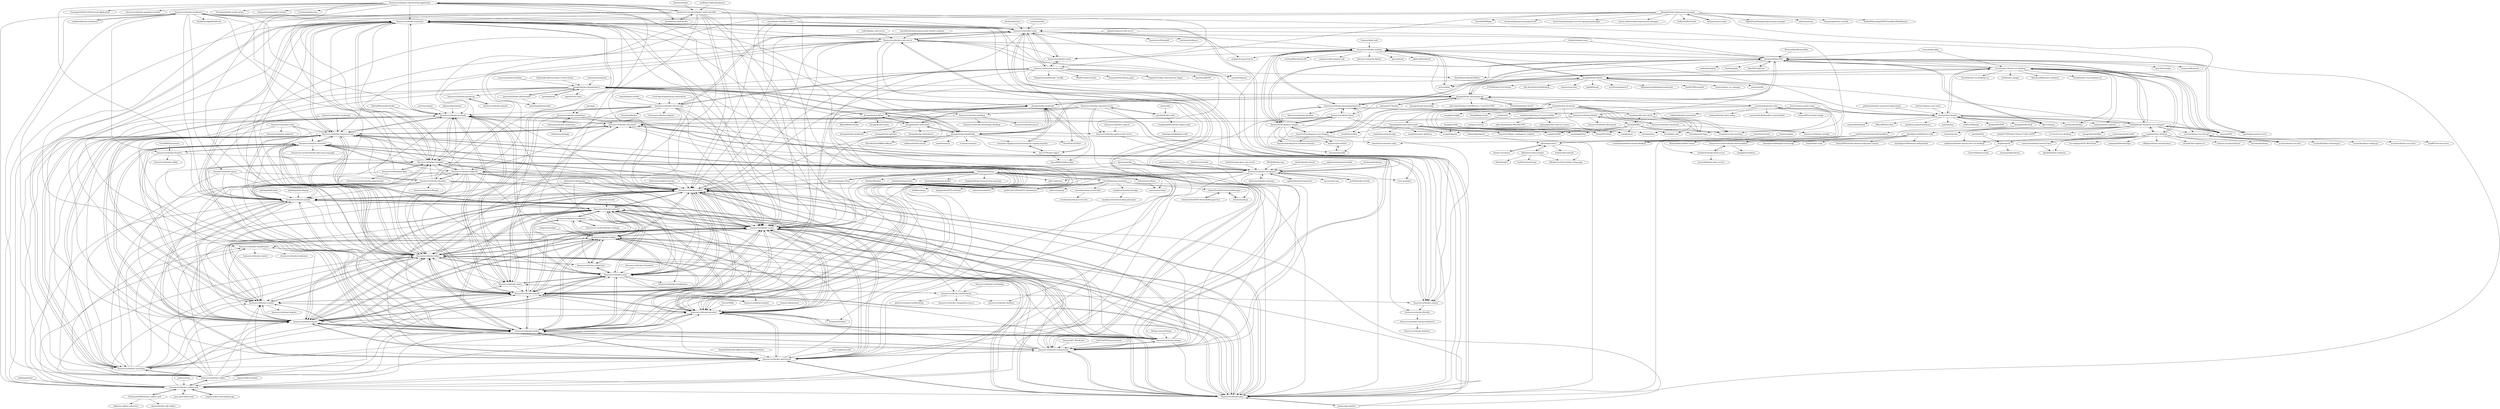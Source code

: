 digraph G {
"linuxserver/docker-bookstack" -> "solidnerd/docker-bookstack"
"linuxserver/docker-bookstack" -> "linuxserver/docker-nextcloud"
"linuxserver/docker-bookstack" -> "BookStackApp/BookStack" ["e"=1]
"linuxserver/docker-bookstack" -> "linuxserver/docker-calibre-web"
"linuxserver/docker-bookstack" -> "linuxserver/docker-mariadb"
"linuxserver/docker-bookstack" -> "linuxserver/docker-grocy" ["e"=1]
"linuxserver/docker-bookstack" -> "linuxserver/docker-duplicati"
"linuxserver/docker-bookstack" -> "linuxserver/docker-jellyfin"
"linuxserver/docker-bookstack" -> "linuxserver/docker-syncthing"
"linuxserver/docker-bookstack" -> "linuxserver/docker-heimdall"
"linuxserver/docker-bookstack" -> "linuxserver/docker-freshrss"
"linuxserver/docker-bookstack" -> "linuxserver/docker-mods" ["e"=1]
"linuxserver/docker-bookstack" -> "linuxserver/docker-code-server"
"linuxserver/docker-bookstack" -> "linuxserver/docker-calibre"
"linuxserver/docker-bookstack" -> "linuxserver/docker-sonarr"
"linuxserver/docker-code-server" -> "linuxserver/docker-nextcloud"
"linuxserver/docker-code-server" -> "linuxserver/docker-swag"
"linuxserver/docker-code-server" -> "linuxserver/docker-radarr"
"linuxserver/docker-code-server" -> "linuxserver/docker-sonarr"
"linuxserver/docker-code-server" -> "linuxserver/docker-homeassistant"
"linuxserver/docker-code-server" -> "linuxserver/docker-wireguard"
"linuxserver/docker-code-server" -> "linuxserver/docker-duplicati"
"linuxserver/docker-code-server" -> "linuxserver/docker-plex"
"linuxserver/docker-code-server" -> "linuxserver/docker-webtop"
"linuxserver/docker-code-server" -> "linuxserver/docker-mods" ["e"=1]
"linuxserver/docker-code-server" -> "linuxserver/docker-rdesktop"
"linuxserver/docker-code-server" -> "linuxserver/docker-heimdall"
"linuxserver/docker-code-server" -> "linuxserver/docker-jellyfin"
"linuxserver/docker-code-server" -> "linuxserver/docker-openvscode-server"
"linuxserver/docker-code-server" -> "linuxserver/docker-transmission"
"angristan/wireguard-install" -> "linuxserver/docker-wireguard" ["e"=1]
"wmnnd/nginx-certbot" -> "linuxserver/docker-letsencrypt" ["e"=1]
"novnc/websockify" -> "kasmtech/KasmVNC" ["e"=1]
"novnc/websockify" -> "fcwu/docker-ubuntu-vnc-desktop" ["e"=1]
"crazy-max/docker-fail2ban" -> "jlesage/docker-jdownloader-2" ["e"=1]
"bubuntux/nordvpn" -> "bubuntux/nordlynx"
"bubuntux/nordvpn" -> "azinchen/nordvpn"
"bubuntux/nordvpn" -> "Joentje/nordvpn-proxy"
"bubuntux/nordvpn" -> "tprasadtp/protonvpn-docker" ["e"=1]
"bubuntux/nordvpn" -> "dperson/openvpn-client" ["e"=1]
"bubuntux/nordvpn" -> "linuxserver/docker-radarr"
"bubuntux/nordvpn" -> "haugene/docker-transmission-openvpn" ["e"=1]
"bubuntux/nordvpn" -> "linuxserver/docker-sonarr"
"bubuntux/nordvpn" -> "qdm12/gluetun" ["e"=1]
"bubuntux/nordvpn" -> "linuxserver/docker-qbittorrent"
"bubuntux/nordvpn" -> "linuxserver/docker-plex"
"bubuntux/nordvpn" -> "linuxserver/docker-lidarr"
"bubuntux/nordvpn" -> "linuxserver/docker-jackett"
"bubuntux/nordvpn" -> "Readarr/Readarr" ["e"=1]
"bubuntux/nordvpn" -> "jotyGill/openpyn-nordvpn"
"ipxe/ipxe" -> "linuxserver/docker-netbootxyz" ["e"=1]
"linuxserver-archive/docker-unifi-controller" -> "linuxserver/docker-unifi-network-application"
"linuxserver-archive/docker-unifi-controller" -> "linuxserver/docker-radarr"
"linuxserver-archive/docker-unifi-controller" -> "linuxserver/docker-sonarr"
"linuxserver-archive/docker-unifi-controller" -> "jacobalberty/unifi-docker" ["e"=1]
"linuxserver-archive/docker-unifi-controller" -> "linuxserver/docker-ombi"
"linuxserver-archive/docker-unifi-controller" -> "linuxserver/docker-tautulli"
"linuxserver-archive/docker-unifi-controller" -> "linuxserver/docker-plex"
"linuxserver-archive/docker-unifi-controller" -> "linuxserver/docker-nextcloud"
"linuxserver-archive/docker-unifi-controller" -> "linuxserver/docker-heimdall"
"linuxserver-archive/docker-unifi-controller" -> "linuxserver/docker-jackett"
"linuxserver-archive/docker-unifi-controller" -> "linuxserver/docker-bazarr"
"linuxserver-archive/docker-unifi-controller" -> "linuxserver/docker-lidarr"
"linuxserver-archive/docker-unifi-controller" -> "linuxserver/docker-prowlarr"
"linuxserver-archive/docker-unifi-controller" -> "linuxserver/docker-swag"
"linuxserver-archive/docker-unifi-controller" -> "linuxserver/docker-mariadb"
"unofficial-unifi/unifi-pfsense" -> "linuxserver-archive/docker-unifi-controller" ["e"=1]
"linuxserver/docker-lidarr" -> "linuxserver/docker-radarr"
"linuxserver/docker-lidarr" -> "linuxserver/docker-bazarr"
"linuxserver/docker-lidarr" -> "linuxserver/docker-sonarr"
"linuxserver/docker-lidarr" -> "linuxserver/docker-prowlarr"
"linuxserver/docker-lidarr" -> "linuxserver/docker-readarr"
"linuxserver/docker-lidarr" -> "linuxserver/docker-jackett"
"linuxserver/docker-lidarr" -> "linuxserver/docker-tautulli"
"linuxserver/docker-lidarr" -> "linuxserver/docker-sabnzbd"
"linuxserver/docker-lidarr" -> "linuxserver/docker-ombi"
"linuxserver/docker-lidarr" -> "linuxserver/docker-overseerr"
"linuxserver/docker-lidarr" -> "linuxserver/docker-nzbhydra2"
"linuxserver/docker-lidarr" -> "linuxserver/docker-nzbget"
"linuxserver/docker-lidarr" -> "linuxserver/docker-homeassistant"
"linuxserver/docker-lidarr" -> "linuxserver/docker-lazylibrarian"
"linuxserver/docker-lidarr" -> "linuxserver/docker-plex"
"linuxserver/docker-bazarr" -> "linuxserver/docker-radarr"
"linuxserver/docker-bazarr" -> "linuxserver/docker-prowlarr"
"linuxserver/docker-bazarr" -> "linuxserver/docker-sonarr"
"linuxserver/docker-bazarr" -> "linuxserver/docker-lidarr"
"linuxserver/docker-bazarr" -> "linuxserver/docker-readarr"
"linuxserver/docker-bazarr" -> "linuxserver/docker-jackett"
"linuxserver/docker-bazarr" -> "linuxserver/docker-tautulli"
"linuxserver/docker-bazarr" -> "linuxserver/docker-sabnzbd"
"linuxserver/docker-bazarr" -> "linuxserver/docker-overseerr"
"linuxserver/docker-bazarr" -> "linuxserver/docker-ombi"
"linuxserver/docker-bazarr" -> "linuxserver/docker-homeassistant"
"linuxserver/docker-bazarr" -> "linuxserver/docker-nzbget"
"linuxserver/docker-bazarr" -> "linuxserver/docker-jellyfin"
"linuxserver/docker-bazarr" -> "linuxserver/docker-qbittorrent"
"linuxserver/docker-bazarr" -> "linuxserver/docker-plex"
"linuxserver/docker-mods" -> "linuxserver/docker-swag" ["e"=1]
"linuxserver/docker-mods" -> "linuxserver/reverse-proxy-confs" ["e"=1]
"linuxserver/docker-jellyfin" -> "linuxserver/docker-radarr"
"linuxserver/docker-jellyfin" -> "linuxserver/docker-sonarr"
"linuxserver/docker-jellyfin" -> "linuxserver/docker-prowlarr"
"linuxserver/docker-jellyfin" -> "linuxserver/docker-nextcloud"
"linuxserver/docker-jellyfin" -> "linuxserver/docker-qbittorrent"
"linuxserver/docker-jellyfin" -> "linuxserver/docker-bazarr"
"linuxserver/docker-jellyfin" -> "linuxserver/docker-jackett"
"linuxserver/docker-jellyfin" -> "linuxserver/docker-plex"
"linuxserver/docker-jellyfin" -> "linuxserver/docker-homeassistant"
"linuxserver/docker-jellyfin" -> "linuxserver/docker-lidarr"
"linuxserver/docker-jellyfin" -> "linuxserver/docker-heimdall"
"linuxserver/docker-jellyfin" -> "linuxserver/docker-overseerr"
"linuxserver/docker-jellyfin" -> "linuxserver/docker-transmission"
"linuxserver/docker-jellyfin" -> "linuxserver/docker-sabnzbd"
"linuxserver/docker-jellyfin" -> "linuxserver/docker-readarr"
"dockovpn/dockovpn" -> "linuxserver/docker-wireguard" ["e"=1]
"linuxserver/reverse-proxy-confs" -> "linuxserver/docker-swag"
"linuxserver/reverse-proxy-confs" -> "linuxserver/docker-mods" ["e"=1]
"linuxserver/reverse-proxy-confs" -> "linuxserver/docker-letsencrypt"
"linuxserver/reverse-proxy-confs" -> "linuxserver/docker-nextcloud"
"linuxserver/reverse-proxy-confs" -> "themepark-dev/theme.park" ["e"=1]
"linuxserver/reverse-proxy-confs" -> "Organizr/Config-Collections-for-Nginx" ["e"=1]
"linuxserver/reverse-proxy-confs" -> "GhostWriters/DockSTARTer" ["e"=1]
"linuxserver/reverse-proxy-confs" -> "blacktwin/JBOPS" ["e"=1]
"linuxserver/reverse-proxy-confs" -> "causefx/Organizr" ["e"=1]
"linuxserver/reverse-proxy-confs" -> "linuxserver/docker-radarr"
"linuxserver/reverse-proxy-confs" -> "linuxserver/docker-sonarr"
"linuxserver/reverse-proxy-confs" -> "SimpleHomelab/Docker-Traefik" ["e"=1]
"linuxserver/reverse-proxy-confs" -> "linuxserver/docker-ombi"
"linuxserver/reverse-proxy-confs" -> "TRaSH-Guides/Guides" ["e"=1]
"linuxserver/reverse-proxy-confs" -> "HaveAGitGat/Tdarr" ["e"=1]
"jlesage/docker-firefox" -> "jlesage/docker-baseimage-gui"
"jlesage/docker-firefox" -> "m1k1o/neko" ["e"=1]
"jlesage/docker-firefox" -> "linuxserver/docker-webtop"
"jlesage/docker-firefox" -> "linuxserver/docker-firefox"
"jlesage/docker-firefox" -> "jlesage/docker-jdownloader-2"
"jlesage/docker-firefox" -> "fcwu/docker-ubuntu-vnc-desktop"
"jlesage/docker-firefox" -> "Hideipnetwork/hideipnetwork-web" ["e"=1]
"jlesage/docker-firefox" -> "bin456789/reinstall" ["e"=1]
"jlesage/docker-firefox" -> "semicons/java_oci_manage" ["e"=1]
"jlesage/docker-firefox" -> "nirui/sshwifty" ["e"=1]
"jlesage/docker-firefox" -> "P3TERX/Aria2-Pro-Docker" ["e"=1]
"jlesage/docker-firefox" -> "Har-Kuun/OneClickDesktop" ["e"=1]
"jlesage/docker-firefox" -> "vdsm/virtual-dsm" ["e"=1]
"jlesage/docker-firefox" -> "gdy666/lucky" ["e"=1]
"jlesage/docker-firefox" -> "icret/EasyImages2.0" ["e"=1]
"deluge-torrent/deluge" -> "linuxserver/docker-deluge" ["e"=1]
"linuxserver/docker-calibre" -> "linuxserver/docker-calibre-web"
"linuxserver/docker-calibre" -> "linuxserver/docker-bazarr"
"linuxserver/docker-calibre" -> "linuxserver/docker-readarr"
"linuxserver/docker-calibre" -> "linuxserver/docker-lidarr"
"linuxserver/docker-calibre" -> "linuxserver/docker-tautulli"
"linuxserver/docker-calibre" -> "linuxserver/docker-homeassistant"
"linuxserver/docker-calibre" -> "linuxserver/docker-jackett"
"linuxserver/docker-calibre" -> "linuxserver/docker-sonarr"
"linuxserver/docker-calibre" -> "linuxserver/docker-radarr"
"linuxserver/docker-calibre" -> "linuxserver/docker-prowlarr"
"linuxserver/docker-calibre" -> "linuxserver/docker-syncthing"
"linuxserver/docker-calibre" -> "linuxserver/docker-ombi"
"linuxserver/docker-calibre" -> "linuxserver/docker-nzbget"
"linuxserver/docker-calibre" -> "linuxserver/docker-overseerr"
"linuxserver/docker-calibre" -> "linuxserver/docker-lazylibrarian"
"DomiStyle/docker-idrac6" -> "jlesage/docker-baseimage-gui" ["e"=1]
"fcwu/docker-ubuntu-vnc-desktop" -> "ConSol/docker-headless-vnc-container"
"fcwu/docker-ubuntu-vnc-desktop" -> "novnc/noVNC" ["e"=1]
"fcwu/docker-ubuntu-vnc-desktop" -> "mviereck/x11docker"
"fcwu/docker-ubuntu-vnc-desktop" -> "Tiryoh/docker-ros2-desktop-vnc" ["e"=1]
"fcwu/docker-ubuntu-vnc-desktop" -> "budtmo/docker-android" ["e"=1]
"fcwu/docker-ubuntu-vnc-desktop" -> "kasmtech/KasmVNC"
"fcwu/docker-ubuntu-vnc-desktop" -> "jlesage/docker-baseimage-gui"
"fcwu/docker-ubuntu-vnc-desktop" -> "rogaha/docker-desktop"
"fcwu/docker-ubuntu-vnc-desktop" -> "jlesage/docker-firefox"
"fcwu/docker-ubuntu-vnc-desktop" -> "Tiryoh/docker-ros-desktop-vnc" ["e"=1]
"fcwu/docker-ubuntu-vnc-desktop" -> "linuxserver/docker-webtop"
"fcwu/docker-ubuntu-vnc-desktop" -> "jessfraz/dockerfiles" ["e"=1]
"fcwu/docker-ubuntu-vnc-desktop" -> "osrf/docker_images" ["e"=1]
"fcwu/docker-ubuntu-vnc-desktop" -> "accetto/ubuntu-vnc-xfce-g3"
"fcwu/docker-ubuntu-vnc-desktop" -> "SeleniumHQ/docker-selenium" ["e"=1]
"oznu/docker-cloudflare-ddns" -> "linuxserver/docker-radarr" ["e"=1]
"oznu/docker-cloudflare-ddns" -> "linuxserver/docker-swag" ["e"=1]
"oznu/docker-cloudflare-ddns" -> "linuxserver/docker-wireguard" ["e"=1]
"oznu/docker-cloudflare-ddns" -> "linuxserver/docker-sonarr" ["e"=1]
"binhex/arch-qbittorrentvpn" -> "linuxserver/docker-radarr" ["e"=1]
"morpheusthewhite/nordpy" -> "morpheusthewhite/nordpy-plasmoid"
"pirate/wireguard-docs" -> "linuxserver/docker-wireguard" ["e"=1]
"rogaha/docker-desktop" -> "ConSol/docker-headless-vnc-container"
"rogaha/docker-desktop" -> "fcwu/docker-ubuntu-vnc-desktop"
"rogaha/docker-desktop" -> "fgrehm/docker-netbeans"
"rogaha/docker-desktop" -> "sameersbn/docker-browser-box"
"rogaha/docker-desktop" -> "subuser-security/subuser" ["e"=1]
"rogaha/docker-desktop" -> "kevinburke/doony" ["e"=1]
"rogaha/docker-desktop" -> "welkineins/docker-ubuntu-xfce-vnc-desktop"
"rogaha/docker-desktop" -> "lxc-webpanel/LXC-Web-Panel" ["e"=1]
"rogaha/docker-desktop" -> "paimpozhil/DockerX2go"
"rogaha/docker-desktop" -> "Yelp/dockersh"
"rogaha/docker-desktop" -> "ahmetb/go-dexec"
"rogaha/docker-desktop" -> "dhiltgen/docker-machine-kvm" ["e"=1]
"rogaha/docker-desktop" -> "atcol/docker-registry-ui" ["e"=1]
"jellyfin/jellyfin-kodi" -> "linuxserver/docker-jellyfin" ["e"=1]
"vfosterm/NordVPN-NetworkManager-Gui" -> "chadsr/NordVPN-NetworkManager"
"boschkundendienst/guacamole-docker-compose" -> "linuxserver/docker-code-server" ["e"=1]
"linuxserver/Heimdall-Apps" -> "linuxserver/docker-heimdall"
"linuxserver/Heimdall-Apps" -> "linuxserver/docker-radarr"
"linuxserver/Heimdall-Apps" -> "linuxserver-archive/docker-papermerge"
"linuxserver/Heimdall-Apps" -> "linuxserver/docker-homeassistant"
"linuxserver/Heimdall-Apps" -> "linuxserver/docker-jackett"
"librenms/docker" -> "linuxserver-archive/docker-unifi-controller" ["e"=1]
"Vinylwalk3r/JDownloader-2-Dark-Theme" -> "jlesage/docker-jdownloader-2" ["e"=1]
"portainer/agent" -> "linuxserver/docker-mariadb" ["e"=1]
"gshang2017/docker" -> "jlesage/docker-baseimage-gui" ["e"=1]
"gshang2017/docker" -> "linuxserver/docker-calibre-web" ["e"=1]
"jlesage/docker-nginx-proxy-manager" -> "ZoeyVid/NPMplus" ["e"=1]
"jlesage/docker-nginx-proxy-manager" -> "ma-karai/nginxproxymanagerGraf" ["e"=1]
"jlesage/docker-nginx-proxy-manager" -> "linuxserver/docker-nextcloud"
"jlesage/docker-nginx-proxy-manager" -> "xavier-hernandez/goaccess-for-nginxproxymanager" ["e"=1]
"jlesage/docker-nginx-proxy-manager" -> "hassio-addons/addon-nginx-proxy-manager" ["e"=1]
"jlesage/docker-nginx-proxy-manager" -> "SelfhostedPro/Yacht" ["e"=1]
"jlesage/docker-nginx-proxy-manager" -> "ej52/proxmox-scripts" ["e"=1]
"jlesage/docker-nginx-proxy-manager" -> "NginxProxyManager/nginx-proxy-manager" ["e"=1]
"jlesage/docker-nginx-proxy-manager" -> "tobychui/zoraxy" ["e"=1]
"jlesage/docker-nginx-proxy-manager" -> "bmcgonag/docker_installs" ["e"=1]
"jlesage/docker-nginx-proxy-manager" -> "GhostWriters/DockSTARTer" ["e"=1]
"jlesage/docker-nginx-proxy-manager" -> "linuxserver/docker-swag"
"jlesage/docker-nginx-proxy-manager" -> "linuxserver/reverse-proxy-confs"
"jlesage/docker-nginx-proxy-manager" -> "linuxserver/docker-heimdall"
"jlesage/docker-nginx-proxy-manager" -> "mrikirill/SynologyDDNSCloudflareMultidomain" ["e"=1]
"sameersbn/docker-bind" -> "sameersbn/docker-browser-box" ["e"=1]
"mrzool/nordvpn-server-find" -> "csrednicki/nordvpn-server-list"
"linuxserver/docker-grocy" -> "linuxserver/docker-lidarr" ["e"=1]
"linuxserver/docker-grocy" -> "linuxserver/docker-bazarr" ["e"=1]
"linuxserver/docker-grocy" -> "linuxserver/docker-duckdns" ["e"=1]
"linuxserver/docker-grocy" -> "linuxserver/docker-jellyfin" ["e"=1]
"jellyfin/jellyfin-ffmpeg" -> "linuxserver/docker-jellyfin" ["e"=1]
"linuxserver/docker-heimdall" -> "linuxserver/docker-jackett"
"linuxserver/docker-heimdall" -> "linuxserver/docker-radarr"
"linuxserver/docker-heimdall" -> "linuxserver/docker-sonarr"
"linuxserver/docker-heimdall" -> "linuxserver/docker-lidarr"
"linuxserver/docker-heimdall" -> "linuxserver/docker-mariadb"
"linuxserver/docker-heimdall" -> "linuxserver/docker-jellyfin"
"linuxserver/docker-heimdall" -> "linuxserver/docker-bazarr"
"linuxserver/docker-heimdall" -> "linuxserver/docker-nextcloud"
"linuxserver/docker-heimdall" -> "linuxserver/Heimdall-Apps"
"linuxserver/docker-heimdall" -> "linuxserver/docker-overseerr"
"linuxserver/docker-heimdall" -> "linuxserver/docker-tautulli"
"linuxserver/docker-heimdall" -> "linuxserver/docker-prowlarr"
"linuxserver/docker-heimdall" -> "linuxserver/docker-duplicati"
"linuxserver/docker-heimdall" -> "linuxserver/docker-transmission"
"linuxserver/docker-heimdall" -> "linuxserver/docker-homeassistant"
"accetto/ubuntu-vnc-xfce" -> "accetto/ubuntu-vnc-xfce-g3"
"ehough/docker-kodi" -> "linuxserver-archive/docker-kodi-headless"
"ehough/docker-kodi" -> "matthuisman/docker-kodi-headless"
"danielguerra69/ubuntu-xrdp" -> "danchitnis/container-xrdp"
"danielguerra69/ubuntu-xrdp" -> "RattyDAVE/docker-ubuntu-xrdp-mate-custom"
"danielguerra69/ubuntu-xrdp" -> "danielguerra69/ubuntu-xrdp-docker"
"danielguerra69/ubuntu-xrdp" -> "danielguerra69/alpine-xfce4-xrdp"
"danielguerra69/ubuntu-xrdp" -> "frxyt/docker-xrdp"
"danielguerra69/ubuntu-xrdp" -> "scottyhardy/docker-remote-desktop"
"jlesage/docker-filebot" -> "jlesage/docker-mkvtoolnix"
"jlesage/docker-filebot" -> "filebot/filebot-docker"
"jlesage/docker-filebot" -> "jlesage/docker-handbrake"
"jlesage/docker-filebot" -> "jlesage/docker-putty"
"jlesage/docker-filebot" -> "jlesage/docker-jdownloader-2"
"linuxserver/docker-healthchecks" -> "linuxserver/docker-nginx"
"linuxserver/docker-healthchecks" -> "linuxserver/docker-fail2ban"
"linuxserver/docker-healthchecks" -> "linuxserver/docker-changedetection.io" ["e"=1]
"linuxserver/docker-healthchecks" -> "linuxserver/docker-wireshark"
"linuxserver/docker-healthchecks" -> "galexrt/container-healthchecks"
"linuxserver/docker-healthchecks" -> "linuxserver/docker-netbox"
"linuxserver/docker-pyload" -> "linuxserver/docker-pyload-ng"
"linuxserver/docker-snipe-it" -> "linuxserver/docker-openvscode-server" ["e"=1]
"m1k1o/neko" -> "linuxserver/docker-webtop" ["e"=1]
"kylemanna/docker-openvpn" -> "linuxserver/docker-wireguard" ["e"=1]
"gitpod-io/openvscode-server" -> "linuxserver/docker-code-server" ["e"=1]
"gitpod-io/openvscode-server" -> "kasmtech/KasmVNC" ["e"=1]
"IAmStoxe/wirehole" -> "linuxserver/docker-wireguard" ["e"=1]
"BrowserBox/BrowserBox" -> "kasmtech/KasmVNC" ["e"=1]
"ngoduykhanh/wireguard-ui" -> "linuxserver/docker-wireguard" ["e"=1]
"linuxserver/docker-wireguard" -> "linuxserver/docker-nextcloud"
"linuxserver/docker-wireguard" -> "linuxserver/docker-swag"
"linuxserver/docker-wireguard" -> "ngoduykhanh/wireguard-ui" ["e"=1]
"linuxserver/docker-wireguard" -> "wg-easy/wg-easy" ["e"=1]
"linuxserver/docker-wireguard" -> "linuxserver/docker-jellyfin"
"linuxserver/docker-wireguard" -> "linuxserver/docker-radarr"
"linuxserver/docker-wireguard" -> "linuxserver/docker-sonarr"
"linuxserver/docker-wireguard" -> "pi-hole/docker-pi-hole" ["e"=1]
"linuxserver/docker-wireguard" -> "linuxserver/docker-plex"
"linuxserver/docker-wireguard" -> "linuxserver/docker-qbittorrent"
"linuxserver/docker-wireguard" -> "linuxserver/docker-transmission"
"linuxserver/docker-wireguard" -> "linuxserver/docker-code-server"
"linuxserver/docker-wireguard" -> "crazy-max/diun" ["e"=1]
"linuxserver/docker-wireguard" -> "kylemanna/docker-openvpn" ["e"=1]
"linuxserver/docker-wireguard" -> "qdm12/gluetun" ["e"=1]
"spotify/helios" -> "Yelp/dockersh" ["e"=1]
"ehazlett/interlock" -> "ahmetb/go-dexec" ["e"=1]
"sabnzbd/sabnzbd" -> "linuxserver/docker-sabnzbd" ["e"=1]
"MariaDB/mariadb-docker" -> "linuxserver/docker-mariadb" ["e"=1]
"MariaDB/mariadb-docker" -> "linuxserver/docker-heimdall" ["e"=1]
"Servarr/Wiki" -> "linuxserver/docker-prowlarr" ["e"=1]
"linuxserver/docker-openssh-server" -> "linuxserver/docker-openvscode-server"
"linuxserver/docker-openssh-server" -> "panubo/docker-sshd"
"linuxserver/docker-openssh-server" -> "linuxserver/docker-fail2ban"
"linuxserver/docker-openssh-server" -> "linuxserver/docker-jackett"
"linuxserver/docker-openssh-server" -> "linuxserver/docker-radarr"
"linuxserver/docker-openssh-server" -> "linuxserver/docker-netbox"
"linuxserver/docker-openssh-server" -> "linuxserver/docker-sonarr"
"linuxserver/docker-openssh-server" -> "linuxserver/docker-rdesktop"
"linuxserver/docker-wireshark" -> "linuxserver/docker-netbox"
"linuxserver/docker-wireshark" -> "linuxserver/docker-filezilla"
"linuxserver/docker-wireshark" -> "linuxserver/docker-homeassistant"
"linuxserver/docker-wireshark" -> "linuxserver/docker-openvscode-server"
"linuxserver/docker-wireshark" -> "linuxserver/docker-nginx"
"linuxserver/docker-netbox" -> "linuxserver/docker-wireshark"
"linuxserver/docker-netbox" -> "linuxserver/docker-filezilla"
"TigerVNC/tigervnc" -> "kasmtech/KasmVNC" ["e"=1]
"SuperNG6/Docker-qBittorrent-Enhanced-Edition" -> "linuxserver/docker-qbittorrent" ["e"=1]
"solarkennedy/wine-x11-novnc-docker" -> "sykuang/docker-wine-x11-novnc"
"solarkennedy/wine-x11-novnc-docker" -> "john-shine/Docker-WineHQ-VNC"
"kasmtech/KasmVNC" -> "kasmtech/workspaces-images"
"kasmtech/KasmVNC" -> "kasmtech/workspaces-core-images"
"kasmtech/KasmVNC" -> "linuxserver/docker-webtop"
"kasmtech/KasmVNC" -> "linuxserver/docker-baseimage-kasmvnc"
"kasmtech/KasmVNC" -> "novnc/noVNC" ["e"=1]
"kasmtech/KasmVNC" -> "m1k1o/neko" ["e"=1]
"kasmtech/KasmVNC" -> "gravitl/netmaker" ["e"=1]
"kasmtech/KasmVNC" -> "TigerVNC/tigervnc" ["e"=1]
"kasmtech/KasmVNC" -> "fcwu/docker-ubuntu-vnc-desktop"
"kasmtech/KasmVNC" -> "Xpra-org/xpra" ["e"=1]
"kasmtech/KasmVNC" -> "apache/guacamole-server" ["e"=1]
"kasmtech/KasmVNC" -> "immense/Remotely" ["e"=1]
"kasmtech/KasmVNC" -> "netbirdio/netbird" ["e"=1]
"kasmtech/KasmVNC" -> "linuxserver/docker-kasm"
"kasmtech/KasmVNC" -> "fosrl/pangolin" ["e"=1]
"linuxserver/docker-swag" -> "linuxserver/reverse-proxy-confs"
"linuxserver/docker-swag" -> "linuxserver/docker-mods" ["e"=1]
"linuxserver/docker-swag" -> "linuxserver/docker-nextcloud"
"linuxserver/docker-swag" -> "linuxserver/docker-wireguard"
"linuxserver/docker-swag" -> "linuxserver/docker-plex"
"linuxserver/docker-swag" -> "linuxserver/docker-letsencrypt"
"linuxserver/docker-swag" -> "linuxserver/Heimdall" ["e"=1]
"linuxserver/docker-swag" -> "linuxserver/docker-radarr"
"linuxserver/docker-swag" -> "Prowlarr/Prowlarr" ["e"=1]
"linuxserver/docker-swag" -> "crazy-max/diun" ["e"=1]
"linuxserver/docker-swag" -> "bastienwirtz/homer" ["e"=1]
"linuxserver/docker-swag" -> "linuxserver/docker-jellyfin"
"linuxserver/docker-swag" -> "linuxserver/docker-code-server"
"linuxserver/docker-swag" -> "azukaar/Cosmos-Server" ["e"=1]
"linuxserver/docker-swag" -> "causefx/Organizr" ["e"=1]
"dperson/openvpn-client" -> "bubuntux/nordvpn" ["e"=1]
"dperson/openvpn-client" -> "linuxserver/docker-radarr" ["e"=1]
"dperson/openvpn-client" -> "linuxserver/docker-sonarr" ["e"=1]
"linuxserver/docker-rdesktop" -> "linuxserver/docker-baseimage-rdesktop"
"linuxserver/docker-rdesktop" -> "linuxserver/docker-wireshark"
"linuxserver/docker-rdesktop" -> "linuxserver/docker-guacd"
"linuxserver/docker-rdesktop" -> "linuxserver/docker-homeassistant"
"atmoz/sftp" -> "panubo/docker-sshd" ["e"=1]
"dperson/samba" -> "linuxserver/docker-duplicati" ["e"=1]
"dperson/samba" -> "linuxserver/docker-transmission" ["e"=1]
"dperson/samba" -> "linuxserver/docker-wireguard" ["e"=1]
"sameersbn/docker-browser-box" -> "fgrehm/docker-netbeans"
"Naunter/BT_BlockLists" -> "linuxserver/docker-transmission" ["e"=1]
"FreshRSS/Extensions" -> "linuxserver/docker-freshrss" ["e"=1]
"linuxserver/docker-mysql-workbench" -> "linuxserver/docker-kdenlive"
"Soneji/docker-chromium" -> "Soneji/gocode-login"
"Soneji/docker-chromium" -> "Soneji/awesome-teaching"
"Soneji/docker-chromium" -> "Soneji/spotify-vibe-check"
"Soneji/docker-chromium" -> "Soneji/dotfiles"
"Soneji/docker-chromium" -> "Soneji/flappy-musk"
"Soneji/docker-chromium" -> "soneji/echo360"
"Soneji/docker-chromium" -> "soneji/pigallery2"
"Soneji/docker-chromium" -> "Soneji/GPortfolio"
"Soneji/docker-chromium" -> "Soneji/kids-code"
"Soneji/docker-chromium" -> "Soneji/uptime"
"Soneji/docker-chromium" -> "Soneji/uptimerobot-dark-mode"
"Soneji/docker-chromium" -> "soneji/greenlight"
"Soneji/docker-chromium" -> "soneji/ufw-docker"
"Soneji/docker-chromium" -> "soneji/Organizr"
"Soneji/docker-chromium" -> "soneji/homer"
"Yelp/dockersh" -> "sleeepyjack/dockersh"
"Yelp/dockersh" -> "ClusterHQ/powerstrip" ["e"=1]
"matthuisman/docker-kodi-headless" -> "Celedhrim/docker-kodi-server"
"matthuisman/docker-kodi-headless" -> "fhriley/kodi-headless-novnc"
"matthuisman/docker-kodi-headless" -> "linuxserver-archive/docker-kodi-headless"
"scottyhardy/docker-remote-desktop" -> "scottyhardy/docker-wine"
"Soneji/portfolio" -> "soneji/pigallery2"
"Soneji/portfolio" -> "soneji/echo360"
"Soneji/portfolio" -> "Soneji/awesome-teaching"
"Soneji/portfolio" -> "Soneji/uptime"
"Soneji/portfolio" -> "Soneji/GPortfolio"
"Soneji/portfolio" -> "soneji/Organizr"
"Soneji/portfolio" -> "soneji/homer"
"linuxserver/docker-netbootxyz" -> "netbootxyz/docker-netbootxyz"
"linuxserver/docker-netbootxyz" -> "linuxserver/docker-netbox"
"linuxserver/docker-netbootxyz" -> "linuxserver/docker-wireshark"
"linuxserver/docker-netbootxyz" -> "linuxserver/docker-nginx"
"Celedhrim/docker-kodi-server" -> "linuxserver-archive/docker-kodi-headless"
"Celedhrim/docker-kodi-server" -> "wernerb/docker-xbmc-server"
"linuxserver/docker-nzbhydra2" -> "linuxserver/docker-nzbget"
"linuxserver/docker-nzbhydra2" -> "linuxserver/docker-ombi"
"linuxserver/docker-nzbhydra2" -> "linuxserver/docker-sabnzbd"
"linuxserver/docker-nzbhydra2" -> "linuxserver/docker-lidarr"
"Soneji/dotfiles" -> "Soneji/spotify-vibe-check"
"Soneji/dotfiles" -> "Soneji/awesome-teaching"
"Soneji/dotfiles" -> "Soneji/gocode-login"
"Soneji/dotfiles" -> "soneji/echo360"
"Soneji/dotfiles" -> "soneji/pigallery2"
"Soneji/dotfiles" -> "Soneji/GPortfolio"
"Soneji/dotfiles" -> "soneji/Organizr"
"Soneji/dotfiles" -> "soneji/homer"
"Soneji/dotfiles" -> "Soneji/kids-code"
"Soneji/spotify-vibe-check" -> "Soneji/awesome-teaching"
"Soneji/spotify-vibe-check" -> "Soneji/dotfiles"
"Soneji/spotify-vibe-check" -> "Soneji/gocode-login"
"kcsoc/society-email-scrape" -> "Soneji/spotify-vibe-check"
"kcsoc/society-email-scrape" -> "Soneji/gocode-login"
"kcsoc/society-email-scrape" -> "Soneji/awesome-teaching"
"Soneji/uptimerobot-dark-mode" -> "soneji/Organizr"
"Soneji/uptimerobot-dark-mode" -> "soneji/homer"
"Soneji/uptimerobot-dark-mode" -> "soneji/echo360"
"Soneji/uptimerobot-dark-mode" -> "soneji/ufw-docker"
"Soneji/uptimerobot-dark-mode" -> "soneji/noor-gate.github.io"
"Soneji/uptimerobot-dark-mode" -> "soneji/pigallery2"
"Soneji/uptimerobot-dark-mode" -> "Soneji/GPortfolio"
"Soneji/uptimerobot-dark-mode" -> "soneji/spaceship-prompt"
"coder/deploy-code-server" -> "linuxserver/docker-code-server" ["e"=1]
"kasmtech/workspaces-images" -> "kasmtech/workspaces-core-images"
"kasmtech/workspaces-images" -> "kasmtech/KasmVNC"
"kasmtech/workspaces-images" -> "kasmtech/ansible"
"kasmtech/workspaces-images" -> "linuxserver/docker-kasm"
"kasmtech/workspaces-images" -> "linuxserver/docker-baseimage-kasmvnc"
"kasmtech/workspaces-images" -> "kasmtech/terraform"
"kasmtech/workspaces-images" -> "linuxserver/kasm_workspaces_registry"
"kasmtech/workspaces-images" -> "linuxserver/docker-webtop"
"kasmtech/workspaces-images" -> "danchitnis/container-xrdp"
"kasmtech/workspaces-images" -> "kasmtech/workspaces-machine-learning"
"linuxserver/docker-homeassistant" -> "linuxserver/docker-bazarr"
"linuxserver/docker-homeassistant" -> "linuxserver/docker-prowlarr"
"linuxserver/docker-homeassistant" -> "linuxserver/docker-readarr"
"linuxserver/docker-homeassistant" -> "linuxserver/docker-lidarr"
"linuxserver/docker-homeassistant" -> "linuxserver/docker-radarr"
"linuxserver/docker-homeassistant" -> "linuxserver/docker-wireshark"
"linuxserver/docker-homeassistant" -> "linuxserver/docker-syncthing"
"linuxserver/docker-homeassistant" -> "linuxserver/docker-overseerr"
"linuxserver/docker-homeassistant" -> "linuxserver/docker-jellyfin"
"linuxserver/docker-homeassistant" -> "linuxserver/docker-sonarr"
"linuxserver/docker-homeassistant" -> "linuxserver/docker-nextcloud"
"linuxserver/docker-homeassistant" -> "linuxserver/docker-jackett"
"linuxserver/docker-homeassistant" -> "linuxserver/docker-mariadb"
"linuxserver/docker-homeassistant" -> "linuxserver/docker-tautulli"
"linuxserver/docker-homeassistant" -> "linuxserver/docker-ombi"
"linuxserver/docker-plex" -> "linuxserver/docker-sonarr"
"linuxserver/docker-plex" -> "linuxserver/docker-radarr"
"linuxserver/docker-plex" -> "linuxserver/docker-tautulli"
"linuxserver/docker-plex" -> "linuxserver/docker-jackett"
"linuxserver/docker-plex" -> "linuxserver/docker-bazarr"
"linuxserver/docker-plex" -> "linuxserver/docker-sabnzbd"
"linuxserver/docker-plex" -> "linuxserver/docker-prowlarr"
"linuxserver/docker-plex" -> "linuxserver/docker-jellyfin"
"linuxserver/docker-plex" -> "linuxserver/docker-transmission"
"linuxserver/docker-plex" -> "plexinc/pms-docker" ["e"=1]
"linuxserver/docker-plex" -> "linuxserver/docker-nextcloud"
"linuxserver/docker-plex" -> "linuxserver/docker-lidarr"
"linuxserver/docker-plex" -> "linuxserver/docker-qbittorrent"
"linuxserver/docker-plex" -> "linuxserver/docker-nzbget"
"linuxserver/docker-plex" -> "linuxserver/docker-ombi"
"linuxserver/docker-nzbget" -> "linuxserver/docker-ombi"
"linuxserver/docker-nzbget" -> "linuxserver/docker-nzbhydra2"
"linuxserver/docker-nzbget" -> "linuxserver/docker-sonarr"
"linuxserver/docker-nzbget" -> "linuxserver/docker-tautulli"
"linuxserver/docker-nzbget" -> "linuxserver/docker-radarr"
"linuxserver/docker-nzbget" -> "linuxserver/docker-bazarr"
"linuxserver/docker-nzbget" -> "linuxserver/docker-sabnzbd"
"linuxserver/docker-nzbget" -> "linuxserver/docker-lidarr"
"linuxserver/docker-nzbget" -> "linuxserver/docker-hydra2"
"linuxserver/docker-nzbget" -> "linuxserver/docker-jackett"
"linuxserver/docker-nzbget" -> "linuxserver/docker-couchpotato"
"linuxserver/docker-nzbget" -> "linuxserver/docker-prowlarr"
"linuxserver/docker-nzbget" -> "linuxserver/docker-readarr"
"linuxserver/docker-nzbget" -> "linuxserver/docker-lazylibrarian"
"linuxserver/docker-nzbget" -> "linuxserver/docker-plex"
"linuxserver/docker-sonarr" -> "linuxserver/docker-radarr"
"linuxserver/docker-sonarr" -> "linuxserver/docker-prowlarr"
"linuxserver/docker-sonarr" -> "linuxserver/docker-jackett"
"linuxserver/docker-sonarr" -> "linuxserver/docker-bazarr"
"linuxserver/docker-sonarr" -> "linuxserver/docker-lidarr"
"linuxserver/docker-sonarr" -> "linuxserver/docker-sabnzbd"
"linuxserver/docker-sonarr" -> "linuxserver/docker-plex"
"linuxserver/docker-sonarr" -> "linuxserver/docker-tautulli"
"linuxserver/docker-sonarr" -> "linuxserver/docker-nzbget"
"linuxserver/docker-sonarr" -> "linuxserver/docker-qbittorrent"
"linuxserver/docker-sonarr" -> "linuxserver/docker-ombi"
"linuxserver/docker-sonarr" -> "linuxserver/docker-overseerr"
"linuxserver/docker-sonarr" -> "linuxserver/docker-jellyfin"
"linuxserver/docker-sonarr" -> "linuxserver/docker-readarr"
"linuxserver/docker-sonarr" -> "linuxserver/docker-transmission"
"linuxserver/docker-filezilla" -> "linuxserver/docker-mysql-workbench"
"linuxserver/docker-webtop" -> "kasmtech/KasmVNC"
"linuxserver/docker-webtop" -> "linuxserver/docker-baseimage-kasmvnc"
"linuxserver/docker-webtop" -> "m1k1o/neko" ["e"=1]
"linuxserver/docker-webtop" -> "linuxserver/docker-wireguard"
"linuxserver/docker-webtop" -> "aceberg/WatchYourLAN" ["e"=1]
"linuxserver/docker-webtop" -> "linuxserver/docker-code-server"
"linuxserver/docker-webtop" -> "linuxserver/docker-mods" ["e"=1]
"linuxserver/docker-webtop" -> "jlesage/docker-firefox"
"linuxserver/docker-webtop" -> "composecraft/composecraft" ["e"=1]
"linuxserver/docker-webtop" -> "azukaar/Cosmos-Server" ["e"=1]
"linuxserver/docker-webtop" -> "bluewave-labs/Checkmate" ["e"=1]
"linuxserver/docker-webtop" -> "kasmtech/workspaces-images"
"linuxserver/docker-webtop" -> "linuxserver/docker-swag"
"linuxserver/docker-webtop" -> "getwud/wud" ["e"=1]
"linuxserver/docker-webtop" -> "jokob-sk/NetAlertX" ["e"=1]
"linuxserver/docker-prowlarr" -> "linuxserver/docker-radarr"
"linuxserver/docker-prowlarr" -> "linuxserver/docker-sonarr"
"linuxserver/docker-prowlarr" -> "linuxserver/docker-bazarr"
"linuxserver/docker-prowlarr" -> "linuxserver/docker-readarr"
"linuxserver/docker-prowlarr" -> "linuxserver/docker-lidarr"
"linuxserver/docker-prowlarr" -> "linuxserver/docker-overseerr"
"linuxserver/docker-prowlarr" -> "linuxserver/docker-sabnzbd"
"linuxserver/docker-prowlarr" -> "linuxserver/docker-tautulli"
"linuxserver/docker-prowlarr" -> "linuxserver/docker-qbittorrent"
"linuxserver/docker-prowlarr" -> "linuxserver/docker-jackett"
"linuxserver/docker-prowlarr" -> "linuxserver/docker-jellyfin"
"linuxserver/docker-prowlarr" -> "linuxserver/docker-homeassistant"
"linuxserver/docker-prowlarr" -> "linuxserver/docker-plex"
"linuxserver/docker-prowlarr" -> "linuxserver/docker-nzbget"
"linuxserver/docker-prowlarr" -> "Prowlarr/Prowlarr" ["e"=1]
"linuxserver/docker-readarr" -> "linuxserver/docker-prowlarr"
"linuxserver/docker-readarr" -> "linuxserver/docker-lidarr"
"linuxserver/docker-readarr" -> "linuxserver/docker-bazarr"
"linuxserver/docker-readarr" -> "linuxserver/docker-overseerr"
"linuxserver/docker-readarr" -> "linuxserver/docker-radarr"
"linuxserver/docker-readarr" -> "linuxserver/docker-sonarr"
"linuxserver/docker-readarr" -> "linuxserver/docker-homeassistant"
"linuxserver/docker-readarr" -> "linuxserver/docker-tautulli"
"linuxserver/docker-readarr" -> "linuxserver/docker-doplarr"
"linuxserver/docker-readarr" -> "linuxserver/docker-jackett"
"linuxserver/docker-tautulli" -> "linuxserver/docker-ombi"
"linuxserver/docker-tautulli" -> "linuxserver/docker-radarr"
"linuxserver/docker-tautulli" -> "linuxserver/docker-sonarr"
"linuxserver/docker-tautulli" -> "linuxserver/docker-bazarr"
"linuxserver/docker-tautulli" -> "linuxserver/docker-jackett"
"linuxserver/docker-tautulli" -> "linuxserver/docker-nzbget"
"linuxserver/docker-tautulli" -> "linuxserver/docker-prowlarr"
"linuxserver/docker-tautulli" -> "linuxserver/docker-overseerr"
"linuxserver/docker-tautulli" -> "linuxserver/docker-lidarr"
"linuxserver/docker-tautulli" -> "linuxserver/docker-sabnzbd"
"linuxserver/docker-tautulli" -> "linuxserver/docker-plex"
"linuxserver/docker-tautulli" -> "linuxserver/docker-readarr"
"linuxserver/docker-tautulli" -> "linuxserver/docker-mariadb"
"linuxserver/docker-tautulli" -> "linuxserver/docker-hydra2"
"linuxserver/docker-tautulli" -> "linuxserver/docker-couchpotato"
"notthebee/infra" -> "linuxserver/docker-swag" ["e"=1]
"ej52/proxmox-scripts" -> "jlesage/docker-nginx-proxy-manager" ["e"=1]
"jacobalberty/unifi-docker" -> "linuxserver-archive/docker-unifi-controller" ["e"=1]
"jacobalberty/unifi-docker" -> "linuxserver/docker-unifi-network-application" ["e"=1]
"kasmtech/workspaces-core-images" -> "kasmtech/workspaces-images"
"kasmtech/workspaces-core-images" -> "kasmtech/terraform"
"kasmtech/workspaces-core-images" -> "kasmtech/ansible"
"kasmtech/workspaces-core-images" -> "kasmtech/KasmVNC"
"kasmtech/workspaces-core-images" -> "kasmtech/workspaces-machine-learning"
"kasmtech/workspaces-core-images" -> "linuxserver/docker-baseimage-kasmvnc"
"panubo/docker-sshd" -> "trashpanda001/docker-alpine-sshd"
"panubo/docker-sshd" -> "linuxserver/docker-openssh-server"
"Xpra-org/xpra" -> "mviereck/x11docker" ["e"=1]
"Xpra-org/xpra" -> "kasmtech/KasmVNC" ["e"=1]
"Eugeny/tabby-web" -> "linuxserver/docker-webtop" ["e"=1]
"linuxserver/docker-freshrss" -> "linuxserver/docker-overseerr"
"linuxserver/docker-freshrss" -> "linuxserver/docker-lazylibrarian"
"linuxserver/docker-freshrss" -> "linuxserver/docker-tautulli"
"linuxserver/docker-freshrss" -> "linuxserver/docker-heimdall"
"linuxserver/docker-freshrss" -> "linuxserver/docker-wikijs"
"harbur/captain" -> "ahmetb/go-dexec" ["e"=1]
"linuxserver/docker-firefox" -> "linuxserver/docker-chromium"
"linuxserver/docker-firefox" -> "linuxserver/docker-netbox"
"linuxserver/docker-firefox" -> "linuxserver/docker-librespeed"
"linuxserver/docker-firefox" -> "linuxserver/docker-wireshark"
"linuxserver/docker-firefox" -> "linuxserver/docker-msedge"
"binhex/arch-delugevpn" -> "linuxserver/docker-sonarr" ["e"=1]
"binhex/arch-delugevpn" -> "linuxserver/docker-jackett" ["e"=1]
"binhex/arch-delugevpn" -> "linuxserver/docker-ombi" ["e"=1]
"binhex/arch-delugevpn" -> "linuxserver/docker-radarr" ["e"=1]
"accetto/ubuntu-vnc-xfce-g3" -> "accetto/ubuntu-vnc-xfce"
"accetto/ubuntu-vnc-xfce-g3" -> "accetto/headless-coding-g3"
"accetto/ubuntu-vnc-xfce-g3" -> "accetto/xubuntu-vnc-novnc"
"accetto/ubuntu-vnc-xfce-g3" -> "vital987/chrome-novnc"
"accetto/ubuntu-vnc-xfce-g3" -> "accetto/headless-drawing-g3"
"6c65726f79/Transmissionic" -> "linuxserver/docker-transmission" ["e"=1]
"linuxserver/docker-overseerr" -> "linuxserver/docker-prowlarr"
"linuxserver/docker-overseerr" -> "linuxserver/docker-tautulli"
"linuxserver/docker-overseerr" -> "linuxserver/docker-bazarr"
"linuxserver/docker-overseerr" -> "linuxserver/docker-readarr"
"linuxserver/docker-overseerr" -> "linuxserver/docker-radarr"
"linuxserver/docker-overseerr" -> "linuxserver/docker-sonarr"
"linuxserver/docker-overseerr" -> "linuxserver/docker-lidarr"
"linuxserver/docker-overseerr" -> "linuxserver/docker-sabnzbd"
"linuxserver/docker-overseerr" -> "linuxserver/docker-homeassistant"
"linuxserver/docker-overseerr" -> "linuxserver-archive/docker-plex-meta-manager"
"linuxserver/docker-overseerr" -> "linuxserver/docker-freshrss"
"linuxserver/docker-smokeping" -> "linuxserver/docker-healthchecks" ["e"=1]
"kasmtech/terraform" -> "kasmtech/ansible"
"linuxserver/docker-couchpotato" -> "linuxserver-archive/docker-sickrage"
"linuxserver/docker-couchpotato" -> "linuxserver/docker-headphones"
"linuxserver/docker-couchpotato" -> "linuxserver/docker-nzbget"
"linuxserver/docker-couchpotato" -> "linuxserver/docker-sabnzbd"
"linuxserver/docker-couchpotato" -> "linuxserver/docker-tautulli"
"linuxserver/docker-couchpotato" -> "linuxserver/docker-sonarr"
"docker-exec/dexec" -> "ahmetb/go-dexec"
"suchja/wine" -> "suchja/x11server"
"janeczku/calibre-web" -> "linuxserver/docker-calibre-web" ["e"=1]
"linuxserver/docker-transmission" -> "linuxserver/docker-radarr"
"linuxserver/docker-transmission" -> "linuxserver/docker-jackett"
"linuxserver/docker-transmission" -> "linuxserver/docker-sonarr"
"linuxserver/docker-transmission" -> "linuxserver/docker-plex"
"linuxserver/docker-transmission" -> "linuxserver/docker-prowlarr"
"linuxserver/docker-transmission" -> "linuxserver/docker-jellyfin"
"linuxserver/docker-transmission" -> "linuxserver/docker-lidarr"
"linuxserver/docker-transmission" -> "linuxserver/docker-qbittorrent"
"linuxserver/docker-transmission" -> "linuxserver/docker-heimdall"
"linuxserver/docker-transmission" -> "linuxserver/docker-nzbget"
"linuxserver/docker-transmission" -> "linuxserver/docker-bazarr"
"linuxserver/docker-transmission" -> "linuxserver/docker-sabnzbd"
"linuxserver/docker-transmission" -> "linuxserver/docker-deluge"
"linuxserver/docker-transmission" -> "linuxserver/docker-readarr"
"linuxserver/docker-transmission" -> "linuxserver/docker-nextcloud"
"coderaiser/cloudcmd" -> "jlesage/docker-jdownloader-2" ["e"=1]
"multiarch/qemu-user-static" -> "mviereck/x11docker" ["e"=1]
"mviereck/x11docker" -> "fcwu/docker-ubuntu-vnc-desktop"
"mviereck/x11docker" -> "jessfraz/dockerfiles" ["e"=1]
"mviereck/x11docker" -> "ConSol/docker-headless-vnc-container"
"mviereck/x11docker" -> "Xpra-org/xpra" ["e"=1]
"mviereck/x11docker" -> "89luca89/distrobox" ["e"=1]
"mviereck/x11docker" -> "novnc/noVNC" ["e"=1]
"mviereck/x11docker" -> "jlesage/docker-baseimage-gui"
"mviereck/x11docker" -> "quickemu-project/quickemu" ["e"=1]
"mviereck/x11docker" -> "anbox/anbox" ["e"=1]
"mviereck/x11docker" -> "budtmo/docker-android" ["e"=1]
"mviereck/x11docker" -> "ehough/docker-kodi"
"mviereck/x11docker" -> "netblue30/firejail" ["e"=1]
"mviereck/x11docker" -> "kholia/OSX-KVM" ["e"=1]
"mviereck/x11docker" -> "waydroid/waydroid" ["e"=1]
"mviereck/x11docker" -> "linuxserver/docker-webtop"
"linuxserver/docker-syncthing" -> "linuxserver/docker-homeassistant"
"linuxserver/docker-syncthing" -> "linuxserver/docker-mariadb"
"linuxserver/docker-syncthing" -> "linuxserver/docker-lidarr"
"linuxserver/docker-syncthing" -> "linuxserver/docker-radarr"
"linuxserver/docker-syncthing" -> "linuxserver/docker-readarr"
"linuxserver/docker-syncthing" -> "linuxserver/docker-bazarr"
"linuxserver/docker-syncthing" -> "linuxserver/docker-prowlarr"
"linuxserver/docker-syncthing" -> "linuxserver/docker-sonarr"
"linuxserver/docker-syncthing" -> "linuxserver/docker-nextcloud"
"linuxserver/docker-syncthing" -> "linuxserver/docker-nginx"
"linuxserver/docker-syncthing" -> "linuxserver/docker-jellyfin"
"linuxserver/docker-syncthing" -> "linuxserver/docker-wireshark"
"linuxserver/docker-syncthing" -> "linuxserver/docker-tautulli"
"linuxserver/docker-syncthing" -> "linuxserver/docker-calibre"
"linuxserver/docker-syncthing" -> "linuxserver/docker-jackett"
"linuxserver/docker-openvscode-server" -> "linuxserver/docker-wireshark"
"linuxserver/docker-openvscode-server" -> "linuxserver/docker-netbox"
"linuxserver/docker-deluge" -> "linuxserver/docker-sonarr"
"linuxserver/docker-deluge" -> "linuxserver/docker-radarr"
"linuxserver/docker-deluge" -> "linuxserver/docker-jackett"
"linuxserver/docker-deluge" -> "linuxserver/docker-bazarr"
"linuxserver/docker-deluge" -> "linuxserver/docker-nzbget"
"linuxserver/docker-deluge" -> "linuxserver/docker-prowlarr"
"linuxserver/docker-deluge" -> "linuxserver/docker-lidarr"
"linuxserver/docker-deluge" -> "linuxserver/docker-mariadb"
"linuxserver/docker-deluge" -> "linuxserver/docker-sabnzbd"
"linuxserver/docker-deluge" -> "linuxserver/docker-homeassistant"
"linuxserver/docker-deluge" -> "linuxserver/docker-ombi"
"linuxserver/docker-deluge" -> "linuxserver/docker-heimdall"
"linuxserver/docker-deluge" -> "linuxserver/docker-tautulli"
"linuxserver/docker-deluge" -> "linuxserver/docker-plex"
"linuxserver/docker-deluge" -> "linuxserver/docker-transmission"
"fugary/calibre-douban" -> "linuxserver/docker-calibre-web" ["e"=1]
"ConSol/docker-headless-vnc-container" -> "fcwu/docker-ubuntu-vnc-desktop"
"ConSol/docker-headless-vnc-container" -> "novnc/noVNC" ["e"=1]
"ConSol/docker-headless-vnc-container" -> "rogaha/docker-desktop"
"ConSol/docker-headless-vnc-container" -> "mviereck/x11docker"
"ConSol/docker-headless-vnc-container" -> "accetto/ubuntu-vnc-xfce-g3"
"ConSol/docker-headless-vnc-container" -> "chenjr0719/Docker-Ubuntu-Unity-noVNC"
"ConSol/docker-headless-vnc-container" -> "accetto/ubuntu-vnc-xfce"
"ConSol/docker-headless-vnc-container" -> "kasmtech/KasmVNC"
"ConSol/docker-headless-vnc-container" -> "x11vnc/x11vnc-desktop"
"ConSol/docker-headless-vnc-container" -> "danielguerra69/ubuntu-xrdp"
"ConSol/docker-headless-vnc-container" -> "jlesage/docker-firefox"
"ConSol/docker-headless-vnc-container" -> "vimagick/dockerfiles" ["e"=1]
"ConSol/docker-headless-vnc-container" -> "siomiz/chrome"
"ConSol/docker-headless-vnc-container" -> "apache/guacamole-server" ["e"=1]
"ConSol/docker-headless-vnc-container" -> "welkineins/docker-ubuntu-xfce-vnc-desktop"
"phpmyadmin/docker" -> "linuxserver/docker-mariadb" ["e"=1]
"linuxserver/docker-emulatorjs" -> "linuxserver/docker-wireshark" ["e"=1]
"linuxserver/docker-emulatorjs" -> "linuxserver/docker-jellyfin" ["e"=1]
"linuxserver/docker-emulatorjs" -> "linuxserver/docker-homeassistant" ["e"=1]
"seblucas/cops" -> "linuxserver/docker-calibre-web" ["e"=1]
"linuxserver/docker-pyload-ng" -> "linuxserver/docker-pyload"
"redbooth/gockerize" -> "ahmetb/go-dexec" ["e"=1]
"linuxserver/docker-sabnzbd" -> "linuxserver/docker-sonarr"
"linuxserver/docker-sabnzbd" -> "linuxserver/docker-radarr"
"linuxserver/docker-sabnzbd" -> "linuxserver/docker-prowlarr"
"linuxserver/docker-sabnzbd" -> "linuxserver/docker-bazarr"
"linuxserver/docker-sabnzbd" -> "linuxserver/docker-tautulli"
"linuxserver/docker-sabnzbd" -> "linuxserver/docker-lidarr"
"linuxserver/docker-sabnzbd" -> "linuxserver/docker-nzbhydra2"
"linuxserver/docker-sabnzbd" -> "linuxserver/docker-jackett"
"linuxserver/docker-sabnzbd" -> "linuxserver/docker-nzbget"
"linuxserver/docker-sabnzbd" -> "linuxserver/docker-overseerr"
"linuxserver/docker-sabnzbd" -> "linuxserver/docker-plex"
"linuxserver/docker-sabnzbd" -> "linuxserver/docker-couchpotato"
"linuxserver/docker-sabnzbd" -> "linuxserver/docker-ombi"
"linuxserver/docker-sabnzbd" -> "linuxserver/docker-readarr"
"linuxserver/docker-sabnzbd" -> "linuxserver/docker-jellyfin"
"fugary/calibre-web-douban-api" -> "linuxserver/docker-calibre-web" ["e"=1]
"linuxserver/docker-mariadb" -> "linuxserver/docker-nextcloud"
"linuxserver/docker-mariadb" -> "linuxserver/docker-nginx"
"linuxserver/docker-mariadb" -> "linuxserver/docker-ombi"
"linuxserver/docker-mariadb" -> "linuxserver/docker-syncthing"
"linuxserver/docker-mariadb" -> "linuxserver/docker-tautulli"
"linuxserver/docker-mariadb" -> "linuxserver/docker-lidarr"
"linuxserver/docker-mariadb" -> "linuxserver/docker-heimdall"
"linuxserver/docker-mariadb" -> "linuxserver/docker-radarr"
"linuxserver/docker-mariadb" -> "linuxserver/docker-jackett"
"linuxserver/docker-mariadb" -> "linuxserver/docker-homeassistant"
"linuxserver/docker-mariadb" -> "linuxserver/docker-deluge"
"linuxserver/docker-mariadb" -> "linuxserver/docker-nzbhydra2"
"linuxserver/docker-mariadb" -> "linuxserver/docker-bazarr"
"linuxserver/docker-mariadb" -> "linuxserver/docker-plex"
"linuxserver/docker-mariadb" -> "linuxserver/docker-wireshark"
"linuxserver/docker-nginx" -> "linuxserver/docker-mariadb"
"linuxserver/docker-nginx" -> "linuxserver/docker-ombi"
"linuxserver/docker-nginx" -> "linuxserver/docker-wireshark"
"linuxserver/docker-nginx" -> "linuxserver/docker-healthchecks"
"linuxserver/docker-nginx" -> "linuxserver/docker-lidarr"
"linuxserver/docker-nginx" -> "linuxserver/docker-nextcloud"
"linuxserver/docker-nginx" -> "linuxserver/docker-tautulli"
"linuxserver/docker-jackett" -> "linuxserver/docker-radarr"
"linuxserver/docker-jackett" -> "linuxserver/docker-sonarr"
"linuxserver/docker-jackett" -> "linuxserver/docker-lidarr"
"linuxserver/docker-jackett" -> "linuxserver/docker-bazarr"
"linuxserver/docker-jackett" -> "linuxserver/docker-tautulli"
"linuxserver/docker-jackett" -> "linuxserver/docker-ombi"
"linuxserver/docker-jackett" -> "linuxserver/docker-prowlarr"
"linuxserver/docker-jackett" -> "linuxserver/docker-plex"
"linuxserver/docker-jackett" -> "linuxserver/docker-sabnzbd"
"linuxserver/docker-jackett" -> "linuxserver/docker-transmission"
"linuxserver/docker-jackett" -> "linuxserver/docker-deluge"
"linuxserver/docker-jackett" -> "linuxserver/docker-heimdall"
"linuxserver/docker-jackett" -> "linuxserver/docker-jellyfin"
"linuxserver/docker-jackett" -> "linuxserver/docker-qbittorrent"
"linuxserver/docker-jackett" -> "linuxserver/docker-nzbget"
"bubuntux/nordlynx" -> "bubuntux/nordvpn"
"bubuntux/nordlynx" -> "azinchen/nordvpn"
"netbootxyz/docker-netbootxyz" -> "netbootxyz/webapp"
"netbootxyz/docker-netbootxyz" -> "linuxserver/docker-netbootxyz"
"linuxserver-archive/docker-sickrage" -> "linuxserver/docker-couchpotato"
"linuxserver-archive/docker-kodi-headless" -> "Celedhrim/docker-kodi-server"
"linuxserver-archive/docker-kodi-headless" -> "milaq/kodi-headless"
"kasmtech/ansible" -> "kasmtech/terraform"
"trashpanda001/docker-alpine-sshd" -> "danielguerra69/alpine-sshd"
"pi-hole/docker-pi-hole" -> "linuxserver/docker-wireguard" ["e"=1]
"apache/guacamole-server" -> "kasmtech/KasmVNC" ["e"=1]
"novnc/noVNC" -> "fcwu/docker-ubuntu-vnc-desktop" ["e"=1]
"novnc/noVNC" -> "kasmtech/KasmVNC" ["e"=1]
"novnc/noVNC" -> "ConSol/docker-headless-vnc-container" ["e"=1]
"linuxserver/docker-baseimage-kasmvnc" -> "linuxserver/docker-kasm"
"linuxserver/docker-baseimage-kasmvnc" -> "linuxserver/docker-webtop"
"linuxserver/docker-baseimage-kasmvnc" -> "kasmtech/KasmVNC"
"linuxserver/docker-baseimage-kasmvnc" -> "kasmtech/workspaces-images"
"linuxserver/docker-baseimage-kasmvnc" -> "kasmtech/workspaces-core-images"
"linuxserver/docker-baseimage-kasmvnc" -> "linuxserver/docker-obsidian" ["e"=1]
"linuxserver/docker-baseimage-kasmvnc" -> "linuxserver/docker-firefox"
"hwdsl2/docker-ipsec-vpn-server" -> "linuxserver/docker-wireguard" ["e"=1]
"ddclient/ddclient" -> "linuxserver/docker-swag" ["e"=1]
"wallabag/docker" -> "linuxserver/docker-calibre-web" ["e"=1]
"linuxserver/docker-kasm" -> "linuxserver/docker-netbox"
"linuxserver/docker-kasm" -> "linuxserver/docker-baseimage-kasmvnc"
"linuxserver/docker-kasm" -> "kasmtech/workspaces-images"
"linuxserver/docker-kasm" -> "linuxserver/kasm_workspaces_registry"
"linuxserver/docker-kasm" -> "linuxserver/docker-homeassistant"
"linuxserver/docker-kasm" -> "kasmtech/terraform"
"ahmetb/go-dexec" -> "docker-exec/dexec"
"ahmetb/go-dexec" -> "bfirsh/serverless-docker"
"ahmetb/go-dexec" -> "bfirsh/serverless-docker-voting-app"
"ahmetb/go-dexec" -> "bobziuchkovski/writ" ["e"=1]
"automatic-ripping-machine/automatic-ripping-machine" -> "rix1337/docker-ripper" ["e"=1]
"automatic-ripping-machine/automatic-ripping-machine" -> "jlesage/docker-makemkv" ["e"=1]
"nzbgetcom/nzbget" -> "linuxserver/docker-nzbget" ["e"=1]
"linuxserver/docker-nextcloud" -> "linuxserver/docker-mariadb"
"linuxserver/docker-nextcloud" -> "linuxserver/docker-jellyfin"
"linuxserver/docker-nextcloud" -> "linuxserver/docker-radarr"
"linuxserver/docker-nextcloud" -> "linuxserver/docker-sonarr"
"linuxserver/docker-nextcloud" -> "linuxserver/docker-jackett"
"linuxserver/docker-nextcloud" -> "linuxserver/docker-plex"
"linuxserver/docker-nextcloud" -> "linuxserver/docker-homeassistant"
"linuxserver/docker-nextcloud" -> "linuxserver/docker-bazarr"
"linuxserver/docker-nextcloud" -> "linuxserver/docker-heimdall"
"linuxserver/docker-nextcloud" -> "linuxserver/docker-nginx"
"linuxserver/docker-nextcloud" -> "linuxserver/docker-lidarr"
"linuxserver/docker-nextcloud" -> "linuxserver/docker-swag"
"linuxserver/docker-nextcloud" -> "linuxserver/docker-prowlarr"
"linuxserver/docker-nextcloud" -> "linuxserver/docker-syncthing"
"linuxserver/docker-nextcloud" -> "linuxserver/docker-tautulli"
"linuxserver/docker-tvheadend" -> "linuxserver/docker-ombi" ["e"=1]
"Technosoft2000/docker-calibre-web" -> "oldiy/my-calibre-webserver"
"Technosoft2000/docker-calibre-web" -> "linuxserver/docker-calibre-web"
"Technosoft2000/docker-calibre-web" -> "aptalca/docker-rdp-calibre" ["e"=1]
"qdm12/gluetun-wiki" -> "linuxserver/docker-qbittorrent" ["e"=1]
"linuxserver/docker-unifi-network-application" -> "linuxserver-archive/docker-unifi-controller"
"linuxserver/docker-unifi-network-application" -> "jacobalberty/unifi-docker" ["e"=1]
"linuxserver/docker-unifi-network-application" -> "GiuseppeGalilei/Unifi-Network-Application"
"linuxserver/docker-unifi-network-application" -> "linuxserver/docker-prowlarr"
"linuxserver/docker-unifi-network-application" -> "linuxserver/docker-speedtest-tracker" ["e"=1]
"linuxserver/docker-unifi-network-application" -> "linuxserver/docker-nextcloud"
"linuxserver/docker-unifi-network-application" -> "Tecnativa/docker-socket-proxy" ["e"=1]
"linuxserver/docker-unifi-network-application" -> "alexjustesen/speedtest-tracker" ["e"=1]
"linuxserver/docker-unifi-network-application" -> "linuxserver/docker-radarr"
"linuxserver/docker-unifi-network-application" -> "linuxserver/docker-lidarr"
"linuxserver/docker-unifi-network-application" -> "linuxserver/docker-homeassistant"
"linuxserver/docker-unifi-network-application" -> "linuxserver/docker-netbootxyz"
"linuxserver/docker-unifi-network-application" -> "linuxserver/docker-sonarr"
"linuxserver/docker-unifi-network-application" -> "lovelaze/nebula-sync" ["e"=1]
"linuxserver/docker-unifi-network-application" -> "linuxserver/docker-jellyfin"
"linuxserver/docker-letsencrypt" -> "linuxserver/docker-nextcloud"
"linuxserver/docker-letsencrypt" -> "linuxserver/reverse-proxy-confs"
"linuxserver/docker-letsencrypt" -> "linuxserver/docker-mariadb"
"linuxserver/docker-letsencrypt" -> "linuxserver/docker-swag"
"linuxserver/docker-letsencrypt" -> "linuxserver/docker-tautulli"
"linuxserver/docker-letsencrypt" -> "linuxserver/docker-sonarr"
"linuxserver/docker-letsencrypt" -> "linuxserver/docker-nginx"
"linuxserver/docker-letsencrypt" -> "linuxserver/docker-radarr"
"linuxserver/docker-letsencrypt" -> "linuxserver/docker-plex"
"linuxserver/docker-letsencrypt" -> "linuxserver/docker-ombi"
"linuxserver/docker-letsencrypt" -> "linuxserver/docker-jackett"
"linuxserver/docker-letsencrypt" -> "linuxserver/docker-nzbget"
"linuxserver/docker-letsencrypt" -> "linuxserver/docker-duckdns"
"linuxserver/docker-letsencrypt" -> "Boerderij/Varken" ["e"=1]
"linuxserver/docker-letsencrypt" -> "linuxserver/docker-organizr"
"linuxserver/docker-lazylibrarian" -> "linuxserver/docker-lidarr"
"linuxserver/docker-lazylibrarian" -> "linuxserver/docker-mylar3"
"linuxserver/docker-lazylibrarian" -> "linuxserver/docker-booksonic"
"linuxserver/docker-lazylibrarian" -> "linuxserver/docker-bazarr"
"linuxserver/docker-chromium" -> "linuxserver/docker-firefox"
"linuxserver/docker-chromium" -> "linuxserver/docker-msedge"
"solidnerd/docker-bookstack" -> "linuxserver/docker-bookstack"
"linuxserver/docker-duckdns" -> "linuxserver/docker-jackett"
"linuxserver/docker-duckdns" -> "linuxserver/docker-nextcloud"
"linuxserver/docker-duckdns" -> "linuxserver/docker-syncthing"
"linuxserver/docker-duckdns" -> "linuxserver/docker-heimdall"
"linuxserver/docker-duckdns" -> "linuxserver/docker-transmission"
"linuxserver/docker-duckdns" -> "linuxserver/docker-duplicati"
"linuxserver/docker-duckdns" -> "linuxserver/docker-plex"
"linuxserver/docker-duckdns" -> "linuxserver/docker-jellyfin"
"linuxserver/docker-duckdns" -> "linuxserver/docker-bazarr"
"linuxserver/docker-duckdns" -> "linuxserver/docker-mariadb"
"linuxserver/docker-duckdns" -> "linuxserver/docker-ffmpeg" ["e"=1]
"linuxserver/docker-duckdns" -> "linuxserver/docker-nginx"
"linuxserver/docker-duckdns" -> "linuxserver/docker-radarr"
"linuxserver/docker-duckdns" -> "linuxserver/docker-prowlarr"
"linuxserver/docker-duckdns" -> "linuxserver/docker-homeassistant"
"bfirsh/serverless-docker" -> "bfirsh/serverless-docker-voting-app"
"bfirsh/serverless-docker" -> "ahmetb/go-dexec"
"bfirsh/serverless-docker" -> "buildertools/entropy"
"bfirsh/serverless-docker" -> "bfirsh/funker"
"WeeJeWel/wg-easy" -> "linuxserver/docker-wireguard" ["e"=1]
"plexinc/pms-docker" -> "linuxserver/docker-plex" ["e"=1]
"plexinc/pms-docker" -> "linuxserver/docker-sonarr" ["e"=1]
"plexinc/pms-docker" -> "linuxserver/docker-radarr" ["e"=1]
"homarr-labs/homarr" -> "linuxserver/docker-prowlarr" ["e"=1]
"linuxserver/docker-radarr" -> "linuxserver/docker-sonarr"
"linuxserver/docker-radarr" -> "linuxserver/docker-prowlarr"
"linuxserver/docker-radarr" -> "linuxserver/docker-jackett"
"linuxserver/docker-radarr" -> "linuxserver/docker-bazarr"
"linuxserver/docker-radarr" -> "linuxserver/docker-lidarr"
"linuxserver/docker-radarr" -> "linuxserver/docker-sabnzbd"
"linuxserver/docker-radarr" -> "linuxserver/docker-tautulli"
"linuxserver/docker-radarr" -> "linuxserver/docker-plex"
"linuxserver/docker-radarr" -> "linuxserver/docker-ombi"
"linuxserver/docker-radarr" -> "linuxserver/docker-jellyfin"
"linuxserver/docker-radarr" -> "linuxserver/docker-qbittorrent"
"linuxserver/docker-radarr" -> "linuxserver/docker-nzbget"
"linuxserver/docker-radarr" -> "linuxserver/docker-overseerr"
"linuxserver/docker-radarr" -> "linuxserver/docker-readarr"
"linuxserver/docker-radarr" -> "linuxserver/docker-transmission"
"linuxserver/docker-ombi" -> "linuxserver/docker-tautulli"
"linuxserver/docker-ombi" -> "linuxserver/docker-nzbget"
"linuxserver/docker-ombi" -> "linuxserver/docker-radarr"
"linuxserver/docker-ombi" -> "linuxserver/docker-nzbhydra2"
"linuxserver/docker-ombi" -> "linuxserver/docker-jackett"
"linuxserver/docker-ombi" -> "linuxserver/docker-sonarr"
"linuxserver/docker-ombi" -> "linuxserver/docker-lidarr"
"linuxserver/docker-ombi" -> "linuxserver/docker-bazarr"
"linuxserver/docker-ombi" -> "linuxserver/docker-mariadb"
"linuxserver/docker-ombi" -> "linuxserver/docker-hydra2"
"linuxserver/docker-ombi" -> "linuxserver/docker-sabnzbd"
"linuxserver/docker-ombi" -> "linuxserver/docker-headphones"
"linuxserver/docker-ombi" -> "linuxserver/docker-nginx"
"linuxserver/docker-ombi" -> "linuxserver/docker-prowlarr"
"dockur/windows-arm" -> "linuxserver/docker-webtop" ["e"=1]
"dockur/windows-arm" -> "kasmtech/KasmVNC" ["e"=1]
"jlesage/docker-baseimage-gui" -> "jlesage/docker-firefox"
"jlesage/docker-baseimage-gui" -> "gshang2017/docker" ["e"=1]
"jlesage/docker-baseimage-gui" -> "jlesage/docker-jdownloader-2"
"jlesage/docker-baseimage-gui" -> "jlesage/docker-baseimage"
"jlesage/docker-baseimage-gui" -> "jlesage/docker-makemkv"
"jlesage/docker-baseimage-gui" -> "jlesage/docker-handbrake"
"jlesage/docker-baseimage-gui" -> "linuxserver/docker-baseimage-kasmvnc"
"jlesage/docker-baseimage-gui" -> "mviereck/x11docker"
"jlesage/docker-baseimage-gui" -> "DomiStyle/docker-idrac6" ["e"=1]
"jlesage/docker-baseimage-gui" -> "fcwu/docker-ubuntu-vnc-desktop"
"jlesage/docker-baseimage-gui" -> "john-shine/Docker-CodeWeavers_CrossOver-VNC" ["e"=1]
"jlesage/docker-baseimage-gui" -> "Soneji/docker-chromium"
"jlesage/docker-baseimage-gui" -> "linuxserver/docker-webtop"
"jlesage/docker-baseimage-gui" -> "jlesage/docker-filebot"
"jlesage/docker-baseimage-gui" -> "scottyhardy/docker-wine"
"rix1337/docker-ripper" -> "jlesage/docker-makemkv"
"rix1337/docker-ripper" -> "automatic-ripping-machine/automatic-ripping-machine" ["e"=1]
"rix1337/docker-ripper" -> "JasonMillward/Autorippr"
"jaymoulin/docker-jdownloader" -> "antlafarge/jdownloader"
"jaymoulin/docker-jdownloader" -> "jlesage/docker-jdownloader-2"
"linuxserver/docker-calibre-web" -> "linuxserver/docker-calibre"
"linuxserver/docker-calibre-web" -> "janeczku/calibre-web" ["e"=1]
"linuxserver/docker-calibre-web" -> "linuxserver/docker-lidarr"
"linuxserver/docker-calibre-web" -> "fugary/calibre-web-douban-api" ["e"=1]
"linuxserver/docker-calibre-web" -> "linuxserver/docker-radarr"
"linuxserver/docker-calibre-web" -> "linuxserver/docker-sonarr"
"linuxserver/docker-calibre-web" -> "linuxserver/docker-bazarr"
"linuxserver/docker-calibre-web" -> "Technosoft2000/docker-calibre-web"
"linuxserver/docker-calibre-web" -> "linuxserver/docker-nextcloud"
"linuxserver/docker-calibre-web" -> "linuxserver/docker-qbittorrent"
"linuxserver/docker-calibre-web" -> "linuxserver/docker-jackett"
"linuxserver/docker-calibre-web" -> "linuxserver/docker-jellyfin"
"linuxserver/docker-calibre-web" -> "linuxserver/docker-plex"
"linuxserver/docker-calibre-web" -> "linuxserver/docker-lazylibrarian"
"linuxserver/docker-calibre-web" -> "linuxserver/docker-mariadb"
"linuxserver/docker-duplicati" -> "linuxserver/docker-heimdall"
"linuxserver/docker-duplicati" -> "linuxserver/docker-radarr"
"linuxserver/docker-duplicati" -> "linuxserver/docker-sonarr"
"linuxserver/docker-duplicati" -> "linuxserver/docker-bazarr"
"linuxserver/docker-duplicati" -> "linuxserver/docker-healthchecks"
"linuxserver/docker-duplicati" -> "linuxserver/docker-wireshark"
"linuxserver/docker-duplicati" -> "linuxserver/docker-syncthing"
"linuxserver/docker-duplicati" -> "linuxserver/docker-jackett"
"linuxserver/docker-duplicati" -> "linuxserver/docker-lidarr"
"linuxserver/docker-duplicati" -> "linuxserver/docker-duckdns"
"linuxserver/docker-duplicati" -> "linuxserver/docker-ombi"
"linuxserver/docker-duplicati" -> "linuxserver/docker-tautulli"
"linuxserver/docker-duplicati" -> "linuxserver/docker-jellyfin"
"linuxserver/docker-duplicati" -> "linuxserver/docker-nzbget"
"linuxserver/docker-duplicati" -> "linuxserver/docker-nextcloud"
"scottyhardy/docker-wine" -> "scottyhardy/docker-remote-desktop"
"scottyhardy/docker-wine" -> "tickelton/docker-metatrader" ["e"=1]
"scottyhardy/docker-wine" -> "webanck/docker-wine-steam"
"scottyhardy/docker-wine" -> "nevmerzhitsky/headless-metatrader4" ["e"=1]
"scottyhardy/docker-wine" -> "solarkennedy/wine-x11-novnc-docker"
"scottyhardy/docker-wine" -> "mviereck/x11docker"
"scottyhardy/docker-wine" -> "leimao/Wine-Docker-Image"
"scottyhardy/docker-wine" -> "jlesage/docker-baseimage-gui"
"scottyhardy/docker-wine" -> "suchja/wine"
"jotyGill/openpyn-nordvpn" -> "nstinus/nordvpn"
"jotyGill/openpyn-nordvpn" -> "chadsr/NordVPN-NetworkManager"
"jotyGill/openpyn-nordvpn" -> "mrzool/nordvpn-server-find"
"jotyGill/openpyn-nordvpn" -> "kboghe/NordVPN-switcher"
"jotyGill/openpyn-nordvpn" -> "morpheusthewhite/nordpy"
"jotyGill/openpyn-nordvpn" -> "editicalu/nordselect"
"jotyGill/openpyn-nordvpn" -> "jm20122012/NordVPN_Randomizer"
"jotyGill/openpyn-nordvpn" -> "drbeco/vpnping"
"jotyGill/openpyn-nordvpn" -> "lbr88/nordvpn"
"jotyGill/openpyn-nordvpn" -> "bubuntux/nordvpn"
"gdraheim/docker-systemctl-replacement" -> "mviereck/x11docker" ["e"=1]
"pyload/pyload" -> "jlesage/docker-jdownloader-2" ["e"=1]
"docker/docker-install" -> "linuxserver/docker-wireguard" ["e"=1]
"evertramos/nginx-proxy-automation" -> "linuxserver/docker-letsencrypt" ["e"=1]
"linuxserver/docker-qbittorrent" -> "linuxserver/docker-sonarr"
"linuxserver/docker-qbittorrent" -> "linuxserver/docker-radarr"
"linuxserver/docker-qbittorrent" -> "linuxserver/docker-prowlarr"
"linuxserver/docker-qbittorrent" -> "linuxserver/docker-jellyfin"
"linuxserver/docker-qbittorrent" -> "linuxserver/docker-bazarr"
"linuxserver/docker-qbittorrent" -> "linuxserver/docker-jackett"
"linuxserver/docker-qbittorrent" -> "linuxserver/docker-plex"
"linuxserver/docker-qbittorrent" -> "linuxserver/docker-lidarr"
"linuxserver/docker-qbittorrent" -> "linuxserver/docker-transmission"
"linuxserver/docker-qbittorrent" -> "linuxserver/docker-readarr"
"linuxserver/docker-qbittorrent" -> "linuxserver/docker-nextcloud"
"linuxserver/docker-qbittorrent" -> "linuxserver/docker-sabnzbd"
"linuxserver/docker-qbittorrent" -> "linuxserver/docker-homeassistant"
"linuxserver/docker-qbittorrent" -> "linuxserver/docker-syncthing"
"linuxserver/docker-qbittorrent" -> "linuxserver/docker-tautulli"
"linuxserver/docker-emby" -> "linuxserver/docker-overseerr"
"linuxserver/docker-emby" -> "linuxserver/docker-embystat"
"linuxserver/docker-emby" -> "linuxserver/docker-homeassistant"
"linuxserver/docker-emby" -> "linuxserver/docker-readarr"
"linuxserver/docker-emby" -> "linuxserver/docker-lidarr"
"jlesage/docker-handbrake" -> "jlesage/docker-makemkv"
"jlesage/docker-handbrake" -> "jlesage/docker-mkvtoolnix"
"jlesage/docker-handbrake" -> "jlesage/docker-filebot"
"jlesage/docker-handbrake" -> "jlesage/docker-jdownloader-2"
"jlesage/docker-handbrake" -> "HaveAGitGat/Tdarr" ["e"=1]
"jlesage/docker-handbrake" -> "Unmanic/unmanic" ["e"=1]
"jlesage/docker-handbrake" -> "linuxserver/docker-plex"
"jlesage/docker-handbrake" -> "rix1337/docker-ripper"
"jlesage/docker-handbrake" -> "jlesage/docker-baseimage-gui"
"jlesage/docker-handbrake" -> "linuxserver/docker-radarr"
"jlesage/docker-handbrake" -> "HaveAGitGat/HBBatchBeast" ["e"=1]
"jlesage/docker-handbrake" -> "linuxserver/docker-sonarr"
"jlesage/docker-handbrake" -> "mikenye/docker-picard"
"jlesage/docker-handbrake" -> "meeb/tubesync" ["e"=1]
"jlesage/docker-handbrake" -> "automatic-ripping-machine/automatic-ripping-machine" ["e"=1]
"chadsr/NordVPN-NetworkManager" -> "nstinus/nordvpn"
"chadsr/NordVPN-NetworkManager" -> "vfosterm/NordVPN-NetworkManager-Gui"
"jlesage/docker-jdownloader-2" -> "jaymoulin/docker-jdownloader"
"jlesage/docker-jdownloader-2" -> "jlesage/docker-handbrake"
"jlesage/docker-jdownloader-2" -> "jlesage/docker-filebot"
"jlesage/docker-jdownloader-2" -> "jlesage/docker-baseimage-gui"
"jlesage/docker-jdownloader-2" -> "jlesage/docker-makemkv"
"jlesage/docker-jdownloader-2" -> "jlesage/docker-mkvtoolnix"
"jlesage/docker-jdownloader-2" -> "linuxserver/docker-prowlarr"
"jlesage/docker-jdownloader-2" -> "linuxserver/docker-calibre"
"jlesage/docker-jdownloader-2" -> "rogerfar/rdt-client" ["e"=1]
"jlesage/docker-jdownloader-2" -> "linuxserver/docker-jellyfin"
"jlesage/docker-jdownloader-2" -> "linuxserver/docker-qbittorrent"
"jlesage/docker-jdownloader-2" -> "pyload/pyload" ["e"=1]
"jlesage/docker-jdownloader-2" -> "antlafarge/jdownloader"
"jlesage/docker-jdownloader-2" -> "linuxserver/docker-calibre-web"
"jlesage/docker-jdownloader-2" -> "linuxserver/docker-pyload-ng"
"jlesage/docker-makemkv" -> "jlesage/docker-handbrake"
"jlesage/docker-makemkv" -> "jlesage/docker-mkvtoolnix"
"jlesage/docker-makemkv" -> "rix1337/docker-ripper"
"jlesage/docker-makemkv" -> "jlesage/docker-filebot"
"jlesage/docker-makemkv" -> "jlesage/docker-jdownloader-2"
"jlesage/docker-makemkv" -> "JasonMillward/Autorippr"
"jlesage/docker-makemkv" -> "automatic-ripping-machine/automatic-ripping-machine" ["e"=1]
"jlesage/docker-makemkv" -> "jlesage/docker-baseimage-gui"
"jlesage/docker-makemkv" -> "jlesage/docker-mediainfo"
"nstinus/nordvpn" -> "chadsr/NordVPN-NetworkManager"
"jlesage/docker-mkvtoolnix" -> "jlesage/docker-mediainfo"
"jlesage/docker-mkvtoolnix" -> "jlesage/docker-filebot"
"jlesage/docker-mkvtoolnix" -> "jlesage/docker-makemkv"
"jlesage/docker-mkvtoolnix" -> "jlesage/docker-mkvcleaver"
"jlesage/docker-mkvtoolnix" -> "jlesage/docker-handbrake"
"jlesage/docker-mkvtoolnix" -> "jlesage/docker-qdirstat"
"linuxserver/docker-bookstack" ["l"="11.828,-11.435"]
"solidnerd/docker-bookstack" ["l"="11.89,-11.4"]
"linuxserver/docker-nextcloud" ["l"="11.759,-11.492"]
"BookStackApp/BookStack" ["l"="12.607,-8.769", "c"=18]
"linuxserver/docker-calibre-web" ["l"="11.849,-11.447"]
"linuxserver/docker-mariadb" ["l"="11.781,-11.507"]
"linuxserver/docker-grocy" ["l"="12.9,-8.536", "c"=18]
"linuxserver/docker-duplicati" ["l"="11.767,-11.51"]
"linuxserver/docker-jellyfin" ["l"="11.79,-11.456"]
"linuxserver/docker-syncthing" ["l"="11.794,-11.504"]
"linuxserver/docker-heimdall" ["l"="11.77,-11.477"]
"linuxserver/docker-freshrss" ["l"="11.869,-11.475"]
"linuxserver/docker-mods" ["l"="12.557,-6.399", "c"=67]
"linuxserver/docker-code-server" ["l"="11.732,-11.447"]
"linuxserver/docker-calibre" ["l"="11.837,-11.47"]
"linuxserver/docker-sonarr" ["l"="11.79,-11.489"]
"linuxserver/docker-swag" ["l"="11.702,-11.465"]
"linuxserver/docker-radarr" ["l"="11.781,-11.471"]
"linuxserver/docker-homeassistant" ["l"="11.777,-11.491"]
"linuxserver/docker-wireguard" ["l"="11.733,-11.411"]
"linuxserver/docker-plex" ["l"="11.766,-11.461"]
"linuxserver/docker-webtop" ["l"="11.672,-11.335"]
"linuxserver/docker-rdesktop" ["l"="11.722,-11.567"]
"linuxserver/docker-openvscode-server" ["l"="11.727,-11.546"]
"linuxserver/docker-transmission" ["l"="11.776,-11.443"]
"angristan/wireguard-install" ["l"="11.939,-9.466", "c"=18]
"wmnnd/nginx-certbot" ["l"="6.05,-11.877", "c"=270]
"linuxserver/docker-letsencrypt" ["l"="11.742,-11.513"]
"novnc/websockify" ["l"="7.905,-4.135", "c"=1211]
"kasmtech/KasmVNC" ["l"="11.625,-11.288"]
"fcwu/docker-ubuntu-vnc-desktop" ["l"="11.678,-11.21"]
"crazy-max/docker-fail2ban" ["l"="12.19,-8.573", "c"=18]
"jlesage/docker-jdownloader-2" ["l"="11.794,-11.346"]
"bubuntux/nordvpn" ["l"="11.679,-11.516"]
"bubuntux/nordlynx" ["l"="11.635,-11.535"]
"azinchen/nordvpn" ["l"="11.632,-11.559"]
"Joentje/nordvpn-proxy" ["l"="11.607,-11.522"]
"tprasadtp/protonvpn-docker" ["l"="-52.273,7.694", "c"=682]
"dperson/openvpn-client" ["l"="12.842,-6.328", "c"=67]
"haugene/docker-transmission-openvpn" ["l"="12.776,-6.393", "c"=67]
"qdm12/gluetun" ["l"="12.179,-9.094", "c"=18]
"linuxserver/docker-qbittorrent" ["l"="11.798,-11.439"]
"linuxserver/docker-lidarr" ["l"="11.804,-11.492"]
"linuxserver/docker-jackett" ["l"="11.795,-11.477"]
"Readarr/Readarr" ["l"="12.736,-6.435", "c"=67]
"jotyGill/openpyn-nordvpn" ["l"="11.573,-11.606"]
"ipxe/ipxe" ["l"="-50.079,10.277", "c"=59]
"linuxserver/docker-netbootxyz" ["l"="11.788,-11.595"]
"linuxserver-archive/docker-unifi-controller" ["l"="11.79,-11.532"]
"linuxserver/docker-unifi-network-application" ["l"="11.82,-11.542"]
"jacobalberty/unifi-docker" ["l"="-16.894,-39.711", "c"=1198]
"linuxserver/docker-ombi" ["l"="11.801,-11.513"]
"linuxserver/docker-tautulli" ["l"="11.808,-11.503"]
"linuxserver/docker-bazarr" ["l"="11.807,-11.479"]
"linuxserver/docker-prowlarr" ["l"="11.804,-11.467"]
"unofficial-unifi/unifi-pfsense" ["l"="8.627,-43.815", "c"=1059]
"linuxserver/docker-readarr" ["l"="11.822,-11.472"]
"linuxserver/docker-sabnzbd" ["l"="11.821,-11.486"]
"linuxserver/docker-overseerr" ["l"="11.831,-11.489"]
"linuxserver/docker-nzbhydra2" ["l"="11.828,-11.517"]
"linuxserver/docker-nzbget" ["l"="11.82,-11.499"]
"linuxserver/docker-lazylibrarian" ["l"="11.865,-11.493"]
"linuxserver/reverse-proxy-confs" ["l"="11.71,-11.504"]
"dockovpn/dockovpn" ["l"="11.877,-9.442", "c"=18]
"themepark-dev/theme.park" ["l"="12.649,-6.472", "c"=67]
"Organizr/Config-Collections-for-Nginx" ["l"="12.665,-6.77", "c"=67]
"GhostWriters/DockSTARTer" ["l"="12.713,-6.48", "c"=67]
"blacktwin/JBOPS" ["l"="12.624,-6.515", "c"=67]
"causefx/Organizr" ["l"="12.763,-6.518", "c"=67]
"SimpleHomelab/Docker-Traefik" ["l"="12.089,-8.831", "c"=18]
"TRaSH-Guides/Guides" ["l"="12.604,-6.397", "c"=67]
"HaveAGitGat/Tdarr" ["l"="12.691,-6.459", "c"=67]
"jlesage/docker-firefox" ["l"="11.698,-11.29"]
"jlesage/docker-baseimage-gui" ["l"="11.689,-11.263"]
"m1k1o/neko" ["l"="12.529,-9.114", "c"=18]
"linuxserver/docker-firefox" ["l"="11.651,-11.432"]
"Hideipnetwork/hideipnetwork-web" ["l"="-46.578,15.118", "c"=93]
"bin456789/reinstall" ["l"="-46.542,14.997", "c"=93]
"semicons/java_oci_manage" ["l"="-46.643,15.052", "c"=93]
"nirui/sshwifty" ["l"="9.175,-6.22", "c"=278]
"P3TERX/Aria2-Pro-Docker" ["l"="-48.427,13.222", "c"=13]
"Har-Kuun/OneClickDesktop" ["l"="-46.65,14.905", "c"=93]
"vdsm/virtual-dsm" ["l"="-62.683,16.261", "c"=896]
"gdy666/lucky" ["l"="-62.455,15.076", "c"=103]
"icret/EasyImages2.0" ["l"="-46.484,14.916", "c"=93]
"deluge-torrent/deluge" ["l"="-63.725,14.827", "c"=875]
"linuxserver/docker-deluge" ["l"="11.815,-11.459"]
"DomiStyle/docker-idrac6" ["l"="22.685,-21.455", "c"=196]
"ConSol/docker-headless-vnc-container" ["l"="11.668,-11.157"]
"novnc/noVNC" ["l"="9.164,-6.348", "c"=278]
"mviereck/x11docker" ["l"="11.621,-11.207"]
"Tiryoh/docker-ros2-desktop-vnc" ["l"="59.191,12.721", "c"=299]
"budtmo/docker-android" ["l"="54.888,-14.732", "c"=25]
"rogaha/docker-desktop" ["l"="11.72,-11.093"]
"Tiryoh/docker-ros-desktop-vnc" ["l"="59.255,12.653", "c"=299]
"jessfraz/dockerfiles" ["l"="7.911,-8.359", "c"=14]
"osrf/docker_images" ["l"="59.164,12.624", "c"=299]
"accetto/ubuntu-vnc-xfce-g3" ["l"="11.647,-11.096"]
"SeleniumHQ/docker-selenium" ["l"="-1.887,-0.476", "c"=224]
"oznu/docker-cloudflare-ddns" ["l"="12.142,-8.859", "c"=18]
"binhex/arch-qbittorrentvpn" ["l"="12.651,-6.282", "c"=67]
"morpheusthewhite/nordpy" ["l"="11.515,-11.627"]
"morpheusthewhite/nordpy-plasmoid" ["l"="11.489,-11.636"]
"pirate/wireguard-docs" ["l"="11.976,-9.375", "c"=18]
"fgrehm/docker-netbeans" ["l"="11.732,-11.05"]
"sameersbn/docker-browser-box" ["l"="11.722,-11.022"]
"subuser-security/subuser" ["l"="45.535,20.268", "c"=20]
"kevinburke/doony" ["l"="5.534,-4.541", "c"=767]
"welkineins/docker-ubuntu-xfce-vnc-desktop" ["l"="11.703,-11.121"]
"lxc-webpanel/LXC-Web-Panel" ["l"="9.055,-9.029", "c"=14]
"paimpozhil/DockerX2go" ["l"="11.756,-11.076"]
"Yelp/dockersh" ["l"="11.788,-11.044"]
"ahmetb/go-dexec" ["l"="11.753,-10.957"]
"dhiltgen/docker-machine-kvm" ["l"="3.26,-7.641", "c"=0]
"atcol/docker-registry-ui" ["l"="5.979,-12.419", "c"=270]
"jellyfin/jellyfin-kodi" ["l"="14.613,-6.826", "c"=437]
"vfosterm/NordVPN-NetworkManager-Gui" ["l"="11.506,-11.689"]
"chadsr/NordVPN-NetworkManager" ["l"="11.528,-11.664"]
"boschkundendienst/guacamole-docker-compose" ["l"="7.735,-3.994", "c"=1211]
"linuxserver/Heimdall-Apps" ["l"="11.791,-11.414"]
"linuxserver-archive/docker-papermerge" ["l"="11.83,-11.379"]
"librenms/docker" ["l"="6.292,-2.785", "c"=225]
"Vinylwalk3r/JDownloader-2-Dark-Theme" ["l"="-48.89,9.226", "c"=59]
"portainer/agent" ["l"="12.058,-8.636", "c"=18]
"gshang2017/docker" ["l"="-62.618,15.108", "c"=103]
"jlesage/docker-nginx-proxy-manager" ["l"="11.686,-11.541"]
"ZoeyVid/NPMplus" ["l"="12.33,-8.714", "c"=18]
"ma-karai/nginxproxymanagerGraf" ["l"="12.227,-8.57", "c"=18]
"xavier-hernandez/goaccess-for-nginxproxymanager" ["l"="12.329,-8.635", "c"=18]
"hassio-addons/addon-nginx-proxy-manager" ["l"="13.09,-8.207", "c"=18]
"SelfhostedPro/Yacht" ["l"="12.296,-8.943", "c"=18]
"ej52/proxmox-scripts" ["l"="9.729,-12.027", "c"=1246]
"NginxProxyManager/nginx-proxy-manager" ["l"="12.281,-9.346", "c"=18]
"tobychui/zoraxy" ["l"="12.342,-8.846", "c"=18]
"bmcgonag/docker_installs" ["l"="11.99,-8.79", "c"=18]
"mrikirill/SynologyDDNSCloudflareMultidomain" ["l"="-62.585,16.153", "c"=896]
"sameersbn/docker-bind" ["l"="11.039,-8.573", "c"=18]
"mrzool/nordvpn-server-find" ["l"="11.516,-11.597"]
"csrednicki/nordvpn-server-list" ["l"="11.485,-11.597"]
"linuxserver/docker-duckdns" ["l"="11.747,-11.481"]
"jellyfin/jellyfin-ffmpeg" ["l"="14.596,-6.847", "c"=437]
"accetto/ubuntu-vnc-xfce" ["l"="11.654,-11.117"]
"ehough/docker-kodi" ["l"="11.502,-11.117"]
"linuxserver-archive/docker-kodi-headless" ["l"="11.444,-11.085"]
"matthuisman/docker-kodi-headless" ["l"="11.464,-11.072"]
"danielguerra69/ubuntu-xrdp" ["l"="11.705,-11.162"]
"danchitnis/container-xrdp" ["l"="11.649,-11.247"]
"RattyDAVE/docker-ubuntu-xrdp-mate-custom" ["l"="11.759,-11.144"]
"danielguerra69/ubuntu-xrdp-docker" ["l"="11.733,-11.169"]
"danielguerra69/alpine-xfce4-xrdp" ["l"="11.732,-11.135"]
"frxyt/docker-xrdp" ["l"="11.733,-11.154"]
"scottyhardy/docker-remote-desktop" ["l"="11.623,-11.147"]
"jlesage/docker-filebot" ["l"="11.786,-11.304"]
"jlesage/docker-mkvtoolnix" ["l"="11.803,-11.292"]
"filebot/filebot-docker" ["l"="11.838,-11.281"]
"jlesage/docker-handbrake" ["l"="11.764,-11.333"]
"jlesage/docker-putty" ["l"="11.825,-11.296"]
"linuxserver/docker-healthchecks" ["l"="11.742,-11.577"]
"linuxserver/docker-nginx" ["l"="11.767,-11.535"]
"linuxserver/docker-fail2ban" ["l"="11.753,-11.614"]
"linuxserver/docker-changedetection.io" ["l"="6.519,-2.557", "c"=225]
"linuxserver/docker-wireshark" ["l"="11.743,-11.536"]
"galexrt/container-healthchecks" ["l"="11.73,-11.631"]
"linuxserver/docker-netbox" ["l"="11.712,-11.532"]
"linuxserver/docker-pyload" ["l"="11.895,-11.299"]
"linuxserver/docker-pyload-ng" ["l"="11.871,-11.311"]
"linuxserver/docker-snipe-it" ["l"="12.992,-8.483", "c"=18]
"kylemanna/docker-openvpn" ["l"="11.83,-9.476", "c"=18]
"gitpod-io/openvscode-server" ["l"="12.062,-9.466", "c"=18]
"IAmStoxe/wirehole" ["l"="-51.479,13.315", "c"=200]
"BrowserBox/BrowserBox" ["l"="-4.832,-32.943", "c"=30]
"ngoduykhanh/wireguard-ui" ["l"="11.979,-9.311", "c"=18]
"wg-easy/wg-easy" ["l"="12.113,-9.305", "c"=18]
"pi-hole/docker-pi-hole" ["l"="-51.574,13.28", "c"=200]
"crazy-max/diun" ["l"="12.23,-8.863", "c"=18]
"spotify/helios" ["l"="-2.311,12.05", "c"=15]
"ehazlett/interlock" ["l"="6.144,-12.409", "c"=270]
"sabnzbd/sabnzbd" ["l"="12.832,-6.535", "c"=67]
"MariaDB/mariadb-docker" ["l"="5.618,-11.918", "c"=270]
"Servarr/Wiki" ["l"="12.503,-6.348", "c"=67]
"linuxserver/docker-openssh-server" ["l"="11.764,-11.577"]
"panubo/docker-sshd" ["l"="11.767,-11.657"]
"linuxserver/docker-filezilla" ["l"="11.706,-11.586"]
"TigerVNC/tigervnc" ["l"="7.875,-4.111", "c"=1211]
"SuperNG6/Docker-qBittorrent-Enhanced-Edition" ["l"="-62.622,15.145", "c"=103]
"solarkennedy/wine-x11-novnc-docker" ["l"="11.552,-11.092"]
"sykuang/docker-wine-x11-novnc" ["l"="11.53,-11.064"]
"john-shine/Docker-WineHQ-VNC" ["l"="11.55,-11.062"]
"kasmtech/workspaces-images" ["l"="11.611,-11.336"]
"kasmtech/workspaces-core-images" ["l"="11.587,-11.322"]
"linuxserver/docker-baseimage-kasmvnc" ["l"="11.635,-11.34"]
"gravitl/netmaker" ["l"="12.146,-9.248", "c"=18]
"Xpra-org/xpra" ["l"="7.889,-4.181", "c"=1211]
"apache/guacamole-server" ["l"="7.765,-4.077", "c"=1211]
"immense/Remotely" ["l"="12.439,-9.073", "c"=18]
"netbirdio/netbird" ["l"="12.227,-9.184", "c"=18]
"linuxserver/docker-kasm" ["l"="11.644,-11.386"]
"fosrl/pangolin" ["l"="12.357,-8.874", "c"=18]
"linuxserver/Heimdall" ["l"="12.279,-9.051", "c"=18]
"Prowlarr/Prowlarr" ["l"="12.715,-6.444", "c"=67]
"bastienwirtz/homer" ["l"="12.329,-9.021", "c"=18]
"azukaar/Cosmos-Server" ["l"="12.383,-8.801", "c"=18]
"linuxserver/docker-baseimage-rdesktop" ["l"="11.71,-11.613"]
"linuxserver/docker-guacd" ["l"="11.689,-11.609"]
"atmoz/sftp" ["l"="11.735,-8.965", "c"=18]
"dperson/samba" ["l"="11.606,-9.186", "c"=18]
"Naunter/BT_BlockLists" ["l"="-62.822,14.928", "c"=103]
"FreshRSS/Extensions" ["l"="13.206,-9.137", "c"=18]
"linuxserver/docker-mysql-workbench" ["l"="11.685,-11.639"]
"linuxserver/docker-kdenlive" ["l"="11.674,-11.67"]
"Soneji/docker-chromium" ["l"="11.481,-11.256"]
"Soneji/gocode-login" ["l"="11.458,-11.222"]
"Soneji/awesome-teaching" ["l"="11.451,-11.232"]
"Soneji/spotify-vibe-check" ["l"="11.44,-11.233"]
"Soneji/dotfiles" ["l"="11.458,-11.249"]
"Soneji/flappy-musk" ["l"="11.472,-11.289"]
"soneji/echo360" ["l"="11.447,-11.265"]
"soneji/pigallery2" ["l"="11.457,-11.271"]
"Soneji/GPortfolio" ["l"="11.448,-11.275"]
"Soneji/kids-code" ["l"="11.472,-11.271"]
"Soneji/uptime" ["l"="11.465,-11.238"]
"Soneji/uptimerobot-dark-mode" ["l"="11.434,-11.27"]
"soneji/greenlight" ["l"="11.496,-11.27"]
"soneji/ufw-docker" ["l"="11.445,-11.247"]
"soneji/Organizr" ["l"="11.448,-11.257"]
"soneji/homer" ["l"="11.458,-11.261"]
"sleeepyjack/dockersh" ["l"="11.815,-11.025"]
"ClusterHQ/powerstrip" ["l"="6.094,-12.561", "c"=270]
"Celedhrim/docker-kodi-server" ["l"="11.424,-11.073"]
"fhriley/kodi-headless-novnc" ["l"="11.458,-11.043"]
"scottyhardy/docker-wine" ["l"="11.59,-11.171"]
"Soneji/portfolio" ["l"="11.435,-11.254"]
"netbootxyz/docker-netbootxyz" ["l"="11.814,-11.643"]
"wernerb/docker-xbmc-server" ["l"="11.397,-11.064"]
"kcsoc/society-email-scrape" ["l"="11.433,-11.214"]
"soneji/noor-gate.github.io" ["l"="11.41,-11.285"]
"soneji/spaceship-prompt" ["l"="11.404,-11.268"]
"coder/deploy-code-server" ["l"="-44.878,14.639", "c"=218]
"kasmtech/ansible" ["l"="11.563,-11.352"]
"kasmtech/terraform" ["l"="11.586,-11.361"]
"linuxserver/kasm_workspaces_registry" ["l"="11.608,-11.377"]
"kasmtech/workspaces-machine-learning" ["l"="11.56,-11.324"]
"plexinc/pms-docker" ["l"="12.76,-6.486", "c"=67]
"linuxserver/docker-hydra2" ["l"="11.807,-11.549"]
"linuxserver/docker-couchpotato" ["l"="11.847,-11.525"]
"aceberg/WatchYourLAN" ["l"="12.393,-8.843", "c"=18]
"composecraft/composecraft" ["l"="12.398,-8.51", "c"=18]
"bluewave-labs/Checkmate" ["l"="16.308,-10.225", "c"=198]
"getwud/wud" ["l"="12.334,-8.754", "c"=18]
"jokob-sk/NetAlertX" ["l"="12.366,-8.818", "c"=18]
"linuxserver/docker-doplarr" ["l"="11.885,-11.46"]
"notthebee/infra" ["l"="12.084,-9.011", "c"=18]
"trashpanda001/docker-alpine-sshd" ["l"="11.771,-11.718"]
"Eugeny/tabby-web" ["l"="9.283,-6.257", "c"=278]
"linuxserver/docker-wikijs" ["l"="11.937,-11.482"]
"harbur/captain" ["l"="6.294,-12.603", "c"=270]
"linuxserver/docker-chromium" ["l"="11.611,-11.432"]
"linuxserver/docker-librespeed" ["l"="11.594,-11.454"]
"linuxserver/docker-msedge" ["l"="11.623,-11.449"]
"binhex/arch-delugevpn" ["l"="12.774,-6.337", "c"=67]
"accetto/headless-coding-g3" ["l"="11.641,-11.069"]
"accetto/xubuntu-vnc-novnc" ["l"="11.654,-11.054"]
"vital987/chrome-novnc" ["l"="11.625,-11.041"]
"accetto/headless-drawing-g3" ["l"="11.623,-11.069"]
"6c65726f79/Transmissionic" ["l"="-62.771,15.067", "c"=103]
"linuxserver-archive/docker-plex-meta-manager" ["l"="11.886,-11.51"]
"linuxserver/docker-smokeping" ["l"="6.496,-2.584", "c"=225]
"linuxserver-archive/docker-sickrage" ["l"="11.879,-11.55"]
"linuxserver/docker-headphones" ["l"="11.854,-11.554"]
"docker-exec/dexec" ["l"="11.732,-10.927"]
"suchja/wine" ["l"="11.523,-11.164"]
"suchja/x11server" ["l"="11.485,-11.158"]
"janeczku/calibre-web" ["l"="12.737,-9.003", "c"=18]
"coderaiser/cloudcmd" ["l"="13.626,-11.347", "c"=945]
"multiarch/qemu-user-static" ["l"="42.72,7.784", "c"=818]
"89luca89/distrobox" ["l"="-14.291,-0.957", "c"=152]
"quickemu-project/quickemu" ["l"="-14.165,-0.977", "c"=152]
"anbox/anbox" ["l"="-14.306,-1.222", "c"=152]
"netblue30/firejail" ["l"="-53.276,9.821", "c"=19]
"kholia/OSX-KVM" ["l"="-14.052,-1.079", "c"=152]
"waydroid/waydroid" ["l"="-14.31,-0.991", "c"=152]
"fugary/calibre-douban" ["l"="-62.599,15.012", "c"=103]
"chenjr0719/Docker-Ubuntu-Unity-noVNC" ["l"="11.682,-11.121"]
"x11vnc/x11vnc-desktop" ["l"="11.678,-11.096"]
"vimagick/dockerfiles" ["l"="5.918,-12.061", "c"=270]
"siomiz/chrome" ["l"="11.618,-11.108"]
"phpmyadmin/docker" ["l"="5.548,-11.906", "c"=270]
"linuxserver/docker-emulatorjs" ["l"="12.588,-8.43", "c"=18]
"seblucas/cops" ["l"="12.841,-6.725", "c"=67]
"redbooth/gockerize" ["l"="3.937,-8.126", "c"=0]
"fugary/calibre-web-douban-api" ["l"="-62.621,15.064", "c"=103]
"netbootxyz/webapp" ["l"="11.832,-11.679"]
"milaq/kodi-headless" ["l"="11.424,-11.051"]
"danielguerra69/alpine-sshd" ["l"="11.774,-11.752"]
"linuxserver/docker-obsidian" ["l"="-35.38,16.995", "c"=80]
"hwdsl2/docker-ipsec-vpn-server" ["l"="11.809,-9.582", "c"=18]
"ddclient/ddclient" ["l"="12.198,-8.89", "c"=18]
"wallabag/docker" ["l"="12.972,-8.821", "c"=18]
"bfirsh/serverless-docker" ["l"="11.776,-10.908"]
"bfirsh/serverless-docker-voting-app" ["l"="11.78,-10.934"]
"bobziuchkovski/writ" ["l"="4.113,-8.17", "c"=0]
"automatic-ripping-machine/automatic-ripping-machine" ["l"="12.527,-8.79", "c"=18]
"rix1337/docker-ripper" ["l"="11.781,-11.257"]
"jlesage/docker-makemkv" ["l"="11.77,-11.283"]
"nzbgetcom/nzbget" ["l"="12.708,-6.521", "c"=67]
"linuxserver/docker-tvheadend" ["l"="-49.369,16.864", "c"=348]
"Technosoft2000/docker-calibre-web" ["l"="11.922,-11.435"]
"oldiy/my-calibre-webserver" ["l"="11.967,-11.428"]
"aptalca/docker-rdp-calibre" ["l"="12.906,-6.882", "c"=67]
"qdm12/gluetun-wiki" ["l"="12.518,-6.252", "c"=67]
"GiuseppeGalilei/Unifi-Network-Application" ["l"="11.868,-11.597"]
"linuxserver/docker-speedtest-tracker" ["l"="7.792,-3.912", "c"=1211]
"Tecnativa/docker-socket-proxy" ["l"="12.119,-8.796", "c"=18]
"alexjustesen/speedtest-tracker" ["l"="12.317,-8.848", "c"=18]
"lovelaze/nebula-sync" ["l"="-51.503,13.297", "c"=200]
"Boerderij/Varken" ["l"="12.655,-6.537", "c"=67]
"linuxserver/docker-organizr" ["l"="11.689,-11.572"]
"linuxserver/docker-mylar3" ["l"="11.915,-11.52"]
"linuxserver/docker-booksonic" ["l"="11.913,-11.499"]
"linuxserver/docker-ffmpeg" ["l"="64.314,-12.082", "c"=726]
"buildertools/entropy" ["l"="11.767,-10.865"]
"bfirsh/funker" ["l"="11.81,-10.874"]
"WeeJeWel/wg-easy" ["l"="-44.929,23.386", "c"=417]
"homarr-labs/homarr" ["l"="12.557,-6.28", "c"=67]
"dockur/windows-arm" ["l"="12.319,-9.342", "c"=18]
"jlesage/docker-baseimage" ["l"="11.725,-11.236"]
"john-shine/Docker-CodeWeavers_CrossOver-VNC" ["l"="-62.653,15.005", "c"=103]
"JasonMillward/Autorippr" ["l"="11.803,-11.229"]
"jaymoulin/docker-jdownloader" ["l"="11.832,-11.328"]
"antlafarge/jdownloader" ["l"="11.849,-11.339"]
"tickelton/docker-metatrader" ["l"="-9.333,11.442", "c"=808]
"webanck/docker-wine-steam" ["l"="11.55,-11.135"]
"nevmerzhitsky/headless-metatrader4" ["l"="-9.377,11.447", "c"=808]
"leimao/Wine-Docker-Image" ["l"="11.557,-11.168"]
"nstinus/nordvpn" ["l"="11.543,-11.647"]
"kboghe/NordVPN-switcher" ["l"="11.573,-11.664"]
"editicalu/nordselect" ["l"="11.579,-11.634"]
"jm20122012/NordVPN_Randomizer" ["l"="11.549,-11.624"]
"drbeco/vpnping" ["l"="11.546,-11.588"]
"lbr88/nordvpn" ["l"="11.547,-11.606"]
"gdraheim/docker-systemctl-replacement" ["l"="-49.364,7.75", "c"=937]
"pyload/pyload" ["l"="12.885,-6.472", "c"=67]
"docker/docker-install" ["l"="8.287,-8.388", "c"=14]
"evertramos/nginx-proxy-automation" ["l"="5.951,-11.859", "c"=270]
"linuxserver/docker-emby" ["l"="11.856,-11.509"]
"linuxserver/docker-embystat" ["l"="11.889,-11.529"]
"Unmanic/unmanic" ["l"="12.638,-6.439", "c"=67]
"HaveAGitGat/HBBatchBeast" ["l"="12.61,-6.503", "c"=67]
"mikenye/docker-picard" ["l"="11.746,-11.304"]
"meeb/tubesync" ["l"="12.49,-8.811", "c"=18]
"rogerfar/rdt-client" ["l"="12.257,-6.055", "c"=67]
"jlesage/docker-mediainfo" ["l"="11.804,-11.267"]
"jlesage/docker-mkvcleaver" ["l"="11.827,-11.263"]
"jlesage/docker-qdirstat" ["l"="11.847,-11.257"]
}